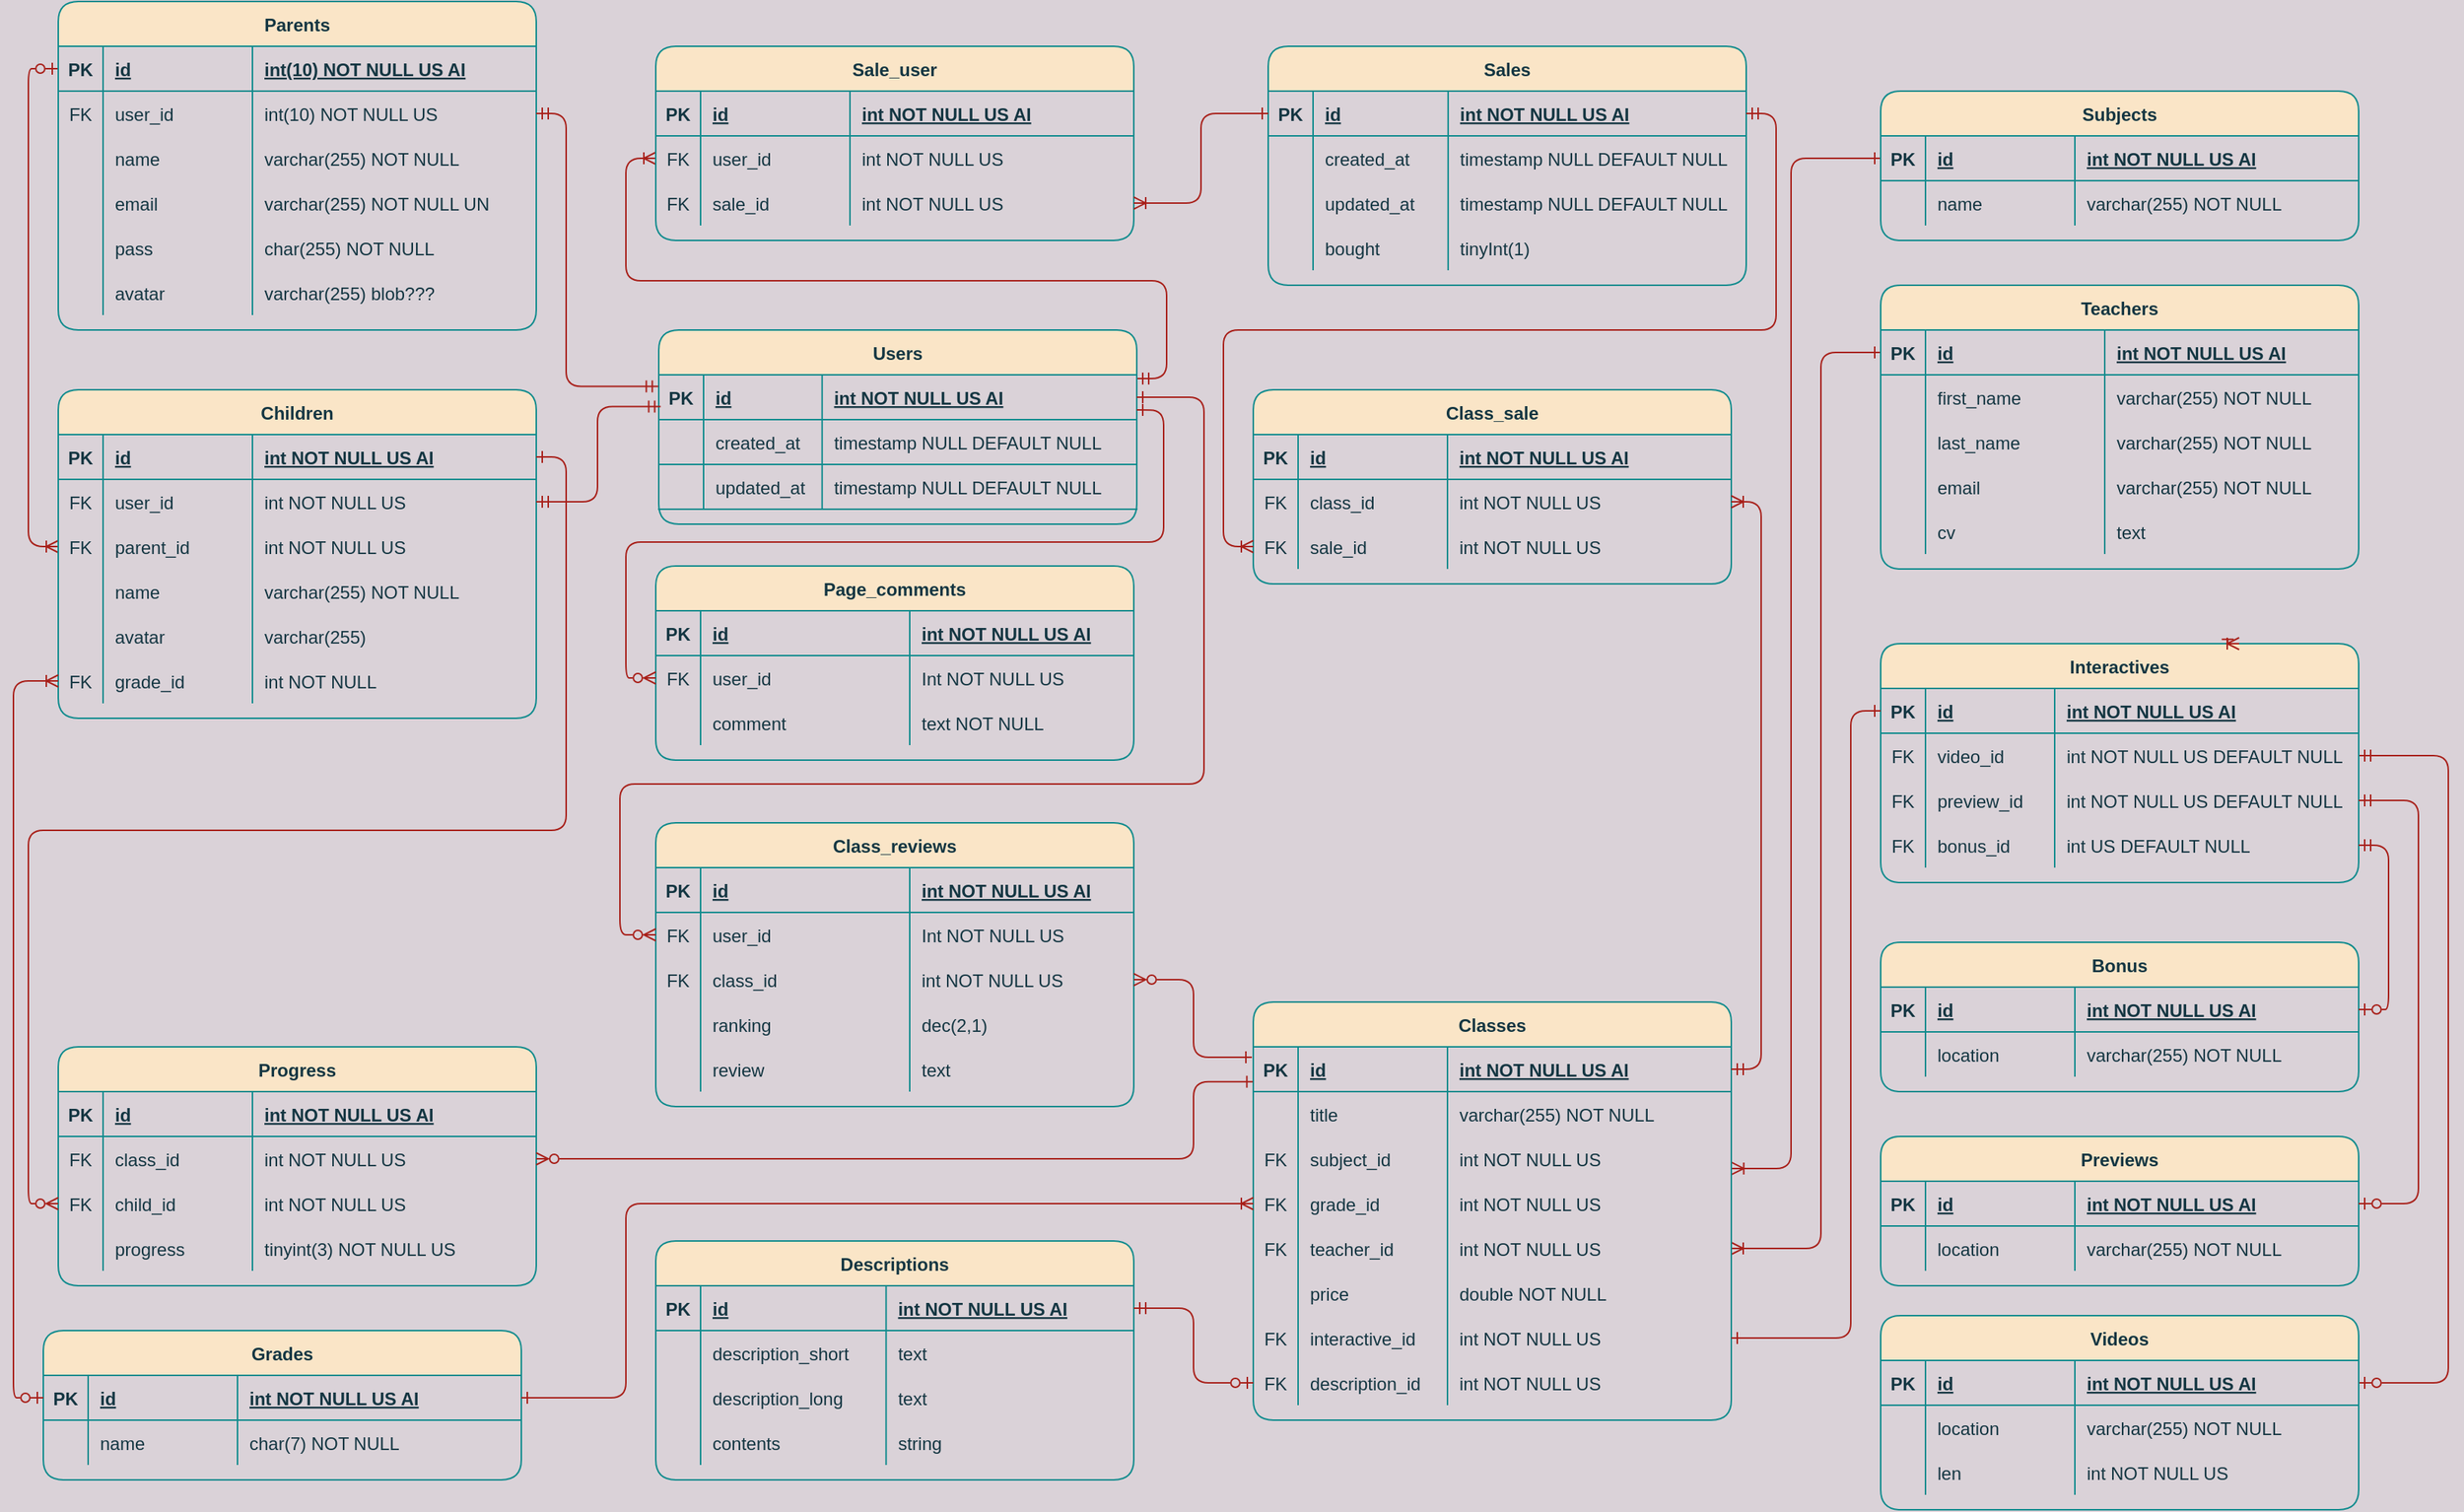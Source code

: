<mxfile version="16.0.2" type="device"><diagram id="R2lEEEUBdFMjLlhIrx00" name="Page-1"><mxGraphModel dx="1221" dy="764" grid="0" gridSize="10" guides="1" tooltips="1" connect="1" arrows="1" fold="1" page="1" pageScale="1" pageWidth="1654" pageHeight="1169" background="#DAD2D8" math="0" shadow="0" extFonts="Permanent Marker^https://fonts.googleapis.com/css?family=Permanent+Marker"><root><mxCell id="0"/><mxCell id="1" parent="0"/><mxCell id="QKzESxxsy4N2ZB9vYA-6-57" value="" style="edgeStyle=orthogonalEdgeStyle;orthogonalLoop=1;jettySize=auto;html=1;startArrow=ERzeroToOne;startFill=0;endArrow=ERoneToMany;endFill=0;entryX=0;entryY=0.5;entryDx=0;entryDy=0;exitX=0;exitY=0.5;exitDx=0;exitDy=0;labelBackgroundColor=#DAD2D8;strokeColor=#A8201A;fontColor=#143642;" parent="1" source="C-vyLk0tnHw3VtMMgP7b-24" target="nKN02_uGoLEP4Oz1evfH-59" edge="1"><mxGeometry relative="1" as="geometry"/></mxCell><mxCell id="QKzESxxsy4N2ZB9vYA-6-126" value="" style="edgeStyle=orthogonalEdgeStyle;orthogonalLoop=1;jettySize=auto;html=1;startArrow=ERoneToMany;startFill=0;endArrow=ERone;endFill=0;exitX=1;exitY=0.5;exitDx=0;exitDy=0;entryX=0;entryY=0.5;entryDx=0;entryDy=0;labelBackgroundColor=#DAD2D8;strokeColor=#A8201A;fontColor=#143642;" parent="1" source="QKzESxxsy4N2ZB9vYA-6-79" target="QKzESxxsy4N2ZB9vYA-6-106" edge="1"><mxGeometry relative="1" as="geometry"><Array as="points"><mxPoint x="1220" y="885"/><mxPoint x="1220" y="285"/></Array></mxGeometry></mxCell><mxCell id="tICqyOE--7VeIpzGSoZA-155" value="" style="edgeStyle=orthogonalEdgeStyle;orthogonalLoop=1;jettySize=auto;html=1;startArrow=ERmandOne;startFill=0;endArrow=ERoneToMany;endFill=0;exitX=1;exitY=0.25;exitDx=0;exitDy=0;entryX=0;entryY=0.5;entryDx=0;entryDy=0;labelBackgroundColor=#DAD2D8;strokeColor=#A8201A;fontColor=#143642;" parent="1" source="nKN02_uGoLEP4Oz1evfH-43" target="tICqyOE--7VeIpzGSoZA-139" edge="1"><mxGeometry relative="1" as="geometry"><Array as="points"><mxPoint x="782" y="303"/><mxPoint x="782" y="237"/><mxPoint x="420" y="237"/><mxPoint x="420" y="155"/></Array></mxGeometry></mxCell><mxCell id="C-vyLk0tnHw3VtMMgP7b-23" value="Parents" style="shape=table;startSize=30;container=1;collapsible=1;childLayout=tableLayout;fixedRows=1;rowLines=0;fontStyle=1;align=center;resizeLast=1;rounded=1;fillColor=#FAE5C7;strokeColor=#0F8B8D;fontColor=#143642;" parent="1" vertex="1"><mxGeometry x="40" y="50" width="320" height="220" as="geometry"/></mxCell><mxCell id="C-vyLk0tnHw3VtMMgP7b-24" value="" style="shape=partialRectangle;collapsible=0;dropTarget=0;pointerEvents=0;fillColor=none;points=[[0,0.5],[1,0.5]];portConstraint=eastwest;top=0;left=0;right=0;bottom=1;rounded=1;strokeColor=#0F8B8D;fontColor=#143642;" parent="C-vyLk0tnHw3VtMMgP7b-23" vertex="1"><mxGeometry y="30" width="320" height="30" as="geometry"/></mxCell><mxCell id="C-vyLk0tnHw3VtMMgP7b-25" value="PK" style="shape=partialRectangle;overflow=hidden;connectable=0;fillColor=none;top=0;left=0;bottom=0;right=0;fontStyle=1;rounded=1;strokeColor=#0F8B8D;fontColor=#143642;" parent="C-vyLk0tnHw3VtMMgP7b-24" vertex="1"><mxGeometry width="30" height="30" as="geometry"><mxRectangle width="30" height="30" as="alternateBounds"/></mxGeometry></mxCell><mxCell id="C-vyLk0tnHw3VtMMgP7b-26" value="id" style="shape=partialRectangle;overflow=hidden;connectable=0;fillColor=none;top=0;left=0;bottom=0;right=0;align=left;spacingLeft=6;fontStyle=5;rounded=1;strokeColor=#0F8B8D;fontColor=#143642;" parent="C-vyLk0tnHw3VtMMgP7b-24" vertex="1"><mxGeometry x="30" width="100" height="30" as="geometry"><mxRectangle width="100" height="30" as="alternateBounds"/></mxGeometry></mxCell><mxCell id="QKzESxxsy4N2ZB9vYA-6-1" value="int(10) NOT NULL US AI" style="shape=partialRectangle;overflow=hidden;connectable=0;fillColor=none;top=0;left=0;bottom=0;right=0;align=left;spacingLeft=6;fontStyle=5;rounded=1;strokeColor=#0F8B8D;fontColor=#143642;" parent="C-vyLk0tnHw3VtMMgP7b-24" vertex="1"><mxGeometry x="130" width="190" height="30" as="geometry"><mxRectangle width="190" height="30" as="alternateBounds"/></mxGeometry></mxCell><mxCell id="C-vyLk0tnHw3VtMMgP7b-27" value="" style="shape=partialRectangle;collapsible=0;dropTarget=0;pointerEvents=0;fillColor=none;points=[[0,0.5],[1,0.5]];portConstraint=eastwest;top=0;left=0;right=0;bottom=0;rounded=1;strokeColor=#0F8B8D;fontColor=#143642;" parent="C-vyLk0tnHw3VtMMgP7b-23" vertex="1"><mxGeometry y="60" width="320" height="30" as="geometry"/></mxCell><mxCell id="C-vyLk0tnHw3VtMMgP7b-28" value="FK" style="shape=partialRectangle;overflow=hidden;connectable=0;fillColor=none;top=0;left=0;bottom=0;right=0;rounded=1;strokeColor=#0F8B8D;fontColor=#143642;" parent="C-vyLk0tnHw3VtMMgP7b-27" vertex="1"><mxGeometry width="30" height="30" as="geometry"><mxRectangle width="30" height="30" as="alternateBounds"/></mxGeometry></mxCell><mxCell id="C-vyLk0tnHw3VtMMgP7b-29" value="user_id" style="shape=partialRectangle;overflow=hidden;connectable=0;fillColor=none;top=0;left=0;bottom=0;right=0;align=left;spacingLeft=6;rounded=1;strokeColor=#0F8B8D;fontColor=#143642;" parent="C-vyLk0tnHw3VtMMgP7b-27" vertex="1"><mxGeometry x="30" width="100" height="30" as="geometry"><mxRectangle width="100" height="30" as="alternateBounds"/></mxGeometry></mxCell><mxCell id="QKzESxxsy4N2ZB9vYA-6-2" value="int(10) NOT NULL US" style="shape=partialRectangle;overflow=hidden;connectable=0;fillColor=none;top=0;left=0;bottom=0;right=0;align=left;spacingLeft=6;rounded=1;strokeColor=#0F8B8D;fontColor=#143642;" parent="C-vyLk0tnHw3VtMMgP7b-27" vertex="1"><mxGeometry x="130" width="190" height="30" as="geometry"><mxRectangle width="190" height="30" as="alternateBounds"/></mxGeometry></mxCell><mxCell id="nKN02_uGoLEP4Oz1evfH-53" value="" style="shape=partialRectangle;collapsible=0;dropTarget=0;pointerEvents=0;fillColor=none;points=[[0,0.5],[1,0.5]];portConstraint=eastwest;top=0;left=0;right=0;bottom=0;rounded=1;strokeColor=#0F8B8D;fontColor=#143642;" parent="C-vyLk0tnHw3VtMMgP7b-23" vertex="1"><mxGeometry y="90" width="320" height="30" as="geometry"/></mxCell><mxCell id="nKN02_uGoLEP4Oz1evfH-54" value="" style="shape=partialRectangle;overflow=hidden;connectable=0;fillColor=none;top=0;left=0;bottom=0;right=0;rounded=1;strokeColor=#0F8B8D;fontColor=#143642;" parent="nKN02_uGoLEP4Oz1evfH-53" vertex="1"><mxGeometry width="30" height="30" as="geometry"><mxRectangle width="30" height="30" as="alternateBounds"/></mxGeometry></mxCell><mxCell id="nKN02_uGoLEP4Oz1evfH-55" value="name" style="shape=partialRectangle;overflow=hidden;connectable=0;fillColor=none;top=0;left=0;bottom=0;right=0;align=left;spacingLeft=6;rounded=1;strokeColor=#0F8B8D;fontColor=#143642;" parent="nKN02_uGoLEP4Oz1evfH-53" vertex="1"><mxGeometry x="30" width="100" height="30" as="geometry"><mxRectangle width="100" height="30" as="alternateBounds"/></mxGeometry></mxCell><mxCell id="nKN02_uGoLEP4Oz1evfH-56" value="varchar(255) NOT NULL" style="shape=partialRectangle;overflow=hidden;connectable=0;fillColor=none;top=0;left=0;bottom=0;right=0;align=left;spacingLeft=6;rounded=1;strokeColor=#0F8B8D;fontColor=#143642;" parent="nKN02_uGoLEP4Oz1evfH-53" vertex="1"><mxGeometry x="130" width="190" height="30" as="geometry"><mxRectangle width="190" height="30" as="alternateBounds"/></mxGeometry></mxCell><mxCell id="QKzESxxsy4N2ZB9vYA-6-3" value="" style="shape=partialRectangle;collapsible=0;dropTarget=0;pointerEvents=0;fillColor=none;points=[[0,0.5],[1,0.5]];portConstraint=eastwest;top=0;left=0;right=0;bottom=0;rounded=1;strokeColor=#0F8B8D;fontColor=#143642;" parent="C-vyLk0tnHw3VtMMgP7b-23" vertex="1"><mxGeometry y="120" width="320" height="30" as="geometry"/></mxCell><mxCell id="QKzESxxsy4N2ZB9vYA-6-4" value="" style="shape=partialRectangle;overflow=hidden;connectable=0;fillColor=none;top=0;left=0;bottom=0;right=0;rounded=1;strokeColor=#0F8B8D;fontColor=#143642;" parent="QKzESxxsy4N2ZB9vYA-6-3" vertex="1"><mxGeometry width="30" height="30" as="geometry"><mxRectangle width="30" height="30" as="alternateBounds"/></mxGeometry></mxCell><mxCell id="QKzESxxsy4N2ZB9vYA-6-5" value="email" style="shape=partialRectangle;overflow=hidden;connectable=0;fillColor=none;top=0;left=0;bottom=0;right=0;align=left;spacingLeft=6;rounded=1;strokeColor=#0F8B8D;fontColor=#143642;" parent="QKzESxxsy4N2ZB9vYA-6-3" vertex="1"><mxGeometry x="30" width="100" height="30" as="geometry"><mxRectangle width="100" height="30" as="alternateBounds"/></mxGeometry></mxCell><mxCell id="QKzESxxsy4N2ZB9vYA-6-6" value="varchar(255) NOT NULL UN" style="shape=partialRectangle;overflow=hidden;connectable=0;fillColor=none;top=0;left=0;bottom=0;right=0;align=left;spacingLeft=6;rounded=1;strokeColor=#0F8B8D;fontColor=#143642;" parent="QKzESxxsy4N2ZB9vYA-6-3" vertex="1"><mxGeometry x="130" width="190" height="30" as="geometry"><mxRectangle width="190" height="30" as="alternateBounds"/></mxGeometry></mxCell><mxCell id="QKzESxxsy4N2ZB9vYA-6-7" value="" style="shape=partialRectangle;collapsible=0;dropTarget=0;pointerEvents=0;fillColor=none;points=[[0,0.5],[1,0.5]];portConstraint=eastwest;top=0;left=0;right=0;bottom=0;rounded=1;strokeColor=#0F8B8D;fontColor=#143642;" parent="C-vyLk0tnHw3VtMMgP7b-23" vertex="1"><mxGeometry y="150" width="320" height="30" as="geometry"/></mxCell><mxCell id="QKzESxxsy4N2ZB9vYA-6-8" value="" style="shape=partialRectangle;overflow=hidden;connectable=0;fillColor=none;top=0;left=0;bottom=0;right=0;rounded=1;strokeColor=#0F8B8D;fontColor=#143642;" parent="QKzESxxsy4N2ZB9vYA-6-7" vertex="1"><mxGeometry width="30" height="30" as="geometry"><mxRectangle width="30" height="30" as="alternateBounds"/></mxGeometry></mxCell><mxCell id="QKzESxxsy4N2ZB9vYA-6-9" value="pass" style="shape=partialRectangle;overflow=hidden;connectable=0;fillColor=none;top=0;left=0;bottom=0;right=0;align=left;spacingLeft=6;rounded=1;strokeColor=#0F8B8D;fontColor=#143642;" parent="QKzESxxsy4N2ZB9vYA-6-7" vertex="1"><mxGeometry x="30" width="100" height="30" as="geometry"><mxRectangle width="100" height="30" as="alternateBounds"/></mxGeometry></mxCell><mxCell id="QKzESxxsy4N2ZB9vYA-6-10" value="char(255) NOT NULL" style="shape=partialRectangle;overflow=hidden;connectable=0;fillColor=none;top=0;left=0;bottom=0;right=0;align=left;spacingLeft=6;rounded=1;strokeColor=#0F8B8D;fontColor=#143642;" parent="QKzESxxsy4N2ZB9vYA-6-7" vertex="1"><mxGeometry x="130" width="190" height="30" as="geometry"><mxRectangle width="190" height="30" as="alternateBounds"/></mxGeometry></mxCell><mxCell id="QKzESxxsy4N2ZB9vYA-6-11" value="" style="shape=partialRectangle;collapsible=0;dropTarget=0;pointerEvents=0;fillColor=none;points=[[0,0.5],[1,0.5]];portConstraint=eastwest;top=0;left=0;right=0;bottom=0;rounded=1;strokeColor=#0F8B8D;fontColor=#143642;" parent="C-vyLk0tnHw3VtMMgP7b-23" vertex="1"><mxGeometry y="180" width="320" height="30" as="geometry"/></mxCell><mxCell id="QKzESxxsy4N2ZB9vYA-6-12" value="" style="shape=partialRectangle;overflow=hidden;connectable=0;fillColor=none;top=0;left=0;bottom=0;right=0;rounded=1;strokeColor=#0F8B8D;fontColor=#143642;" parent="QKzESxxsy4N2ZB9vYA-6-11" vertex="1"><mxGeometry width="30" height="30" as="geometry"><mxRectangle width="30" height="30" as="alternateBounds"/></mxGeometry></mxCell><mxCell id="QKzESxxsy4N2ZB9vYA-6-13" value="avatar" style="shape=partialRectangle;overflow=hidden;connectable=0;fillColor=none;top=0;left=0;bottom=0;right=0;align=left;spacingLeft=6;rounded=1;strokeColor=#0F8B8D;fontColor=#143642;" parent="QKzESxxsy4N2ZB9vYA-6-11" vertex="1"><mxGeometry x="30" width="100" height="30" as="geometry"><mxRectangle width="100" height="30" as="alternateBounds"/></mxGeometry></mxCell><mxCell id="QKzESxxsy4N2ZB9vYA-6-14" value="varchar(255) blob???" style="shape=partialRectangle;overflow=hidden;connectable=0;fillColor=none;top=0;left=0;bottom=0;right=0;align=left;spacingLeft=6;rounded=1;strokeColor=#0F8B8D;fontColor=#143642;" parent="QKzESxxsy4N2ZB9vYA-6-11" vertex="1"><mxGeometry x="130" width="190" height="30" as="geometry"><mxRectangle width="190" height="30" as="alternateBounds"/></mxGeometry></mxCell><mxCell id="QKzESxxsy4N2ZB9vYA-6-36" value="Children" style="shape=table;startSize=30;container=1;collapsible=1;childLayout=tableLayout;fixedRows=1;rowLines=0;fontStyle=1;align=center;resizeLast=1;rounded=1;fillColor=#FAE5C7;strokeColor=#0F8B8D;fontColor=#143642;" parent="1" vertex="1"><mxGeometry x="40" y="310" width="320" height="220" as="geometry"/></mxCell><mxCell id="QKzESxxsy4N2ZB9vYA-6-37" value="" style="shape=partialRectangle;collapsible=0;dropTarget=0;pointerEvents=0;fillColor=none;points=[[0,0.5],[1,0.5]];portConstraint=eastwest;top=0;left=0;right=0;bottom=1;rounded=1;strokeColor=#0F8B8D;fontColor=#143642;" parent="QKzESxxsy4N2ZB9vYA-6-36" vertex="1"><mxGeometry y="30" width="320" height="30" as="geometry"/></mxCell><mxCell id="QKzESxxsy4N2ZB9vYA-6-38" value="PK" style="shape=partialRectangle;overflow=hidden;connectable=0;fillColor=none;top=0;left=0;bottom=0;right=0;fontStyle=1;rounded=1;strokeColor=#0F8B8D;fontColor=#143642;" parent="QKzESxxsy4N2ZB9vYA-6-37" vertex="1"><mxGeometry width="30" height="30" as="geometry"><mxRectangle width="30" height="30" as="alternateBounds"/></mxGeometry></mxCell><mxCell id="QKzESxxsy4N2ZB9vYA-6-39" value="id" style="shape=partialRectangle;overflow=hidden;connectable=0;fillColor=none;top=0;left=0;bottom=0;right=0;align=left;spacingLeft=6;fontStyle=5;rounded=1;strokeColor=#0F8B8D;fontColor=#143642;" parent="QKzESxxsy4N2ZB9vYA-6-37" vertex="1"><mxGeometry x="30" width="100" height="30" as="geometry"><mxRectangle width="100" height="30" as="alternateBounds"/></mxGeometry></mxCell><mxCell id="QKzESxxsy4N2ZB9vYA-6-40" value="int NOT NULL US AI" style="shape=partialRectangle;overflow=hidden;connectable=0;fillColor=none;top=0;left=0;bottom=0;right=0;align=left;spacingLeft=6;fontStyle=5;rounded=1;strokeColor=#0F8B8D;fontColor=#143642;" parent="QKzESxxsy4N2ZB9vYA-6-37" vertex="1"><mxGeometry x="130" width="190" height="30" as="geometry"><mxRectangle width="190" height="30" as="alternateBounds"/></mxGeometry></mxCell><mxCell id="nKN02_uGoLEP4Oz1evfH-34" value="" style="shape=partialRectangle;collapsible=0;dropTarget=0;pointerEvents=0;fillColor=none;points=[[0,0.5],[1,0.5]];portConstraint=eastwest;top=0;left=0;right=0;bottom=0;rounded=1;strokeColor=#0F8B8D;fontColor=#143642;" parent="QKzESxxsy4N2ZB9vYA-6-36" vertex="1"><mxGeometry y="60" width="320" height="30" as="geometry"/></mxCell><mxCell id="nKN02_uGoLEP4Oz1evfH-35" value="FK" style="shape=partialRectangle;overflow=hidden;connectable=0;fillColor=none;top=0;left=0;bottom=0;right=0;rounded=1;strokeColor=#0F8B8D;fontColor=#143642;" parent="nKN02_uGoLEP4Oz1evfH-34" vertex="1"><mxGeometry width="30" height="30" as="geometry"><mxRectangle width="30" height="30" as="alternateBounds"/></mxGeometry></mxCell><mxCell id="nKN02_uGoLEP4Oz1evfH-36" value="user_id" style="shape=partialRectangle;overflow=hidden;connectable=0;fillColor=none;top=0;left=0;bottom=0;right=0;align=left;spacingLeft=6;rounded=1;strokeColor=#0F8B8D;fontColor=#143642;" parent="nKN02_uGoLEP4Oz1evfH-34" vertex="1"><mxGeometry x="30" width="100" height="30" as="geometry"><mxRectangle width="100" height="30" as="alternateBounds"/></mxGeometry></mxCell><mxCell id="nKN02_uGoLEP4Oz1evfH-37" value="int NOT NULL US" style="shape=partialRectangle;overflow=hidden;connectable=0;fillColor=none;top=0;left=0;bottom=0;right=0;align=left;spacingLeft=6;rounded=1;strokeColor=#0F8B8D;fontColor=#143642;" parent="nKN02_uGoLEP4Oz1evfH-34" vertex="1"><mxGeometry x="130" width="190" height="30" as="geometry"><mxRectangle width="190" height="30" as="alternateBounds"/></mxGeometry></mxCell><mxCell id="nKN02_uGoLEP4Oz1evfH-59" value="" style="shape=partialRectangle;collapsible=0;dropTarget=0;pointerEvents=0;fillColor=none;points=[[0,0.5],[1,0.5]];portConstraint=eastwest;top=0;left=0;right=0;bottom=0;rounded=1;strokeColor=#0F8B8D;fontColor=#143642;" parent="QKzESxxsy4N2ZB9vYA-6-36" vertex="1"><mxGeometry y="90" width="320" height="30" as="geometry"/></mxCell><mxCell id="nKN02_uGoLEP4Oz1evfH-60" value="FK" style="shape=partialRectangle;overflow=hidden;connectable=0;fillColor=none;top=0;left=0;bottom=0;right=0;rounded=1;strokeColor=#0F8B8D;fontColor=#143642;" parent="nKN02_uGoLEP4Oz1evfH-59" vertex="1"><mxGeometry width="30" height="30" as="geometry"><mxRectangle width="30" height="30" as="alternateBounds"/></mxGeometry></mxCell><mxCell id="nKN02_uGoLEP4Oz1evfH-61" value="parent_id" style="shape=partialRectangle;overflow=hidden;connectable=0;fillColor=none;top=0;left=0;bottom=0;right=0;align=left;spacingLeft=6;rounded=1;strokeColor=#0F8B8D;fontColor=#143642;" parent="nKN02_uGoLEP4Oz1evfH-59" vertex="1"><mxGeometry x="30" width="100" height="30" as="geometry"><mxRectangle width="100" height="30" as="alternateBounds"/></mxGeometry></mxCell><mxCell id="nKN02_uGoLEP4Oz1evfH-62" value="int NOT NULL US" style="shape=partialRectangle;overflow=hidden;connectable=0;fillColor=none;top=0;left=0;bottom=0;right=0;align=left;spacingLeft=6;rounded=1;strokeColor=#0F8B8D;fontColor=#143642;" parent="nKN02_uGoLEP4Oz1evfH-59" vertex="1"><mxGeometry x="130" width="190" height="30" as="geometry"><mxRectangle width="190" height="30" as="alternateBounds"/></mxGeometry></mxCell><mxCell id="QKzESxxsy4N2ZB9vYA-6-41" value="" style="shape=partialRectangle;collapsible=0;dropTarget=0;pointerEvents=0;fillColor=none;points=[[0,0.5],[1,0.5]];portConstraint=eastwest;top=0;left=0;right=0;bottom=0;rounded=1;strokeColor=#0F8B8D;fontColor=#143642;" parent="QKzESxxsy4N2ZB9vYA-6-36" vertex="1"><mxGeometry y="120" width="320" height="30" as="geometry"/></mxCell><mxCell id="QKzESxxsy4N2ZB9vYA-6-42" value="" style="shape=partialRectangle;overflow=hidden;connectable=0;fillColor=none;top=0;left=0;bottom=0;right=0;rounded=1;strokeColor=#0F8B8D;fontColor=#143642;" parent="QKzESxxsy4N2ZB9vYA-6-41" vertex="1"><mxGeometry width="30" height="30" as="geometry"><mxRectangle width="30" height="30" as="alternateBounds"/></mxGeometry></mxCell><mxCell id="QKzESxxsy4N2ZB9vYA-6-43" value="name" style="shape=partialRectangle;overflow=hidden;connectable=0;fillColor=none;top=0;left=0;bottom=0;right=0;align=left;spacingLeft=6;rounded=1;strokeColor=#0F8B8D;fontColor=#143642;" parent="QKzESxxsy4N2ZB9vYA-6-41" vertex="1"><mxGeometry x="30" width="100" height="30" as="geometry"><mxRectangle width="100" height="30" as="alternateBounds"/></mxGeometry></mxCell><mxCell id="QKzESxxsy4N2ZB9vYA-6-44" value="varchar(255) NOT NULL" style="shape=partialRectangle;overflow=hidden;connectable=0;fillColor=none;top=0;left=0;bottom=0;right=0;align=left;spacingLeft=6;rounded=1;strokeColor=#0F8B8D;fontColor=#143642;" parent="QKzESxxsy4N2ZB9vYA-6-41" vertex="1"><mxGeometry x="130" width="190" height="30" as="geometry"><mxRectangle width="190" height="30" as="alternateBounds"/></mxGeometry></mxCell><mxCell id="QKzESxxsy4N2ZB9vYA-6-53" value="" style="shape=partialRectangle;collapsible=0;dropTarget=0;pointerEvents=0;fillColor=none;points=[[0,0.5],[1,0.5]];portConstraint=eastwest;top=0;left=0;right=0;bottom=0;rounded=1;strokeColor=#0F8B8D;fontColor=#143642;" parent="QKzESxxsy4N2ZB9vYA-6-36" vertex="1"><mxGeometry y="150" width="320" height="30" as="geometry"/></mxCell><mxCell id="QKzESxxsy4N2ZB9vYA-6-54" value="" style="shape=partialRectangle;overflow=hidden;connectable=0;fillColor=none;top=0;left=0;bottom=0;right=0;rounded=1;strokeColor=#0F8B8D;fontColor=#143642;" parent="QKzESxxsy4N2ZB9vYA-6-53" vertex="1"><mxGeometry width="30" height="30" as="geometry"><mxRectangle width="30" height="30" as="alternateBounds"/></mxGeometry></mxCell><mxCell id="QKzESxxsy4N2ZB9vYA-6-55" value="avatar" style="shape=partialRectangle;overflow=hidden;connectable=0;fillColor=none;top=0;left=0;bottom=0;right=0;align=left;spacingLeft=6;rounded=1;strokeColor=#0F8B8D;fontColor=#143642;" parent="QKzESxxsy4N2ZB9vYA-6-53" vertex="1"><mxGeometry x="30" width="100" height="30" as="geometry"><mxRectangle width="100" height="30" as="alternateBounds"/></mxGeometry></mxCell><mxCell id="QKzESxxsy4N2ZB9vYA-6-56" value="varchar(255)" style="shape=partialRectangle;overflow=hidden;connectable=0;fillColor=none;top=0;left=0;bottom=0;right=0;align=left;spacingLeft=6;rounded=1;strokeColor=#0F8B8D;fontColor=#143642;" parent="QKzESxxsy4N2ZB9vYA-6-53" vertex="1"><mxGeometry x="130" width="190" height="30" as="geometry"><mxRectangle width="190" height="30" as="alternateBounds"/></mxGeometry></mxCell><mxCell id="QKzESxxsy4N2ZB9vYA-6-84" value="" style="shape=partialRectangle;collapsible=0;dropTarget=0;pointerEvents=0;fillColor=none;points=[[0,0.5],[1,0.5]];portConstraint=eastwest;top=0;left=0;right=0;bottom=0;rounded=1;strokeColor=#0F8B8D;fontColor=#143642;" parent="QKzESxxsy4N2ZB9vYA-6-36" vertex="1"><mxGeometry y="180" width="320" height="30" as="geometry"/></mxCell><mxCell id="QKzESxxsy4N2ZB9vYA-6-85" value="FK" style="shape=partialRectangle;overflow=hidden;connectable=0;fillColor=none;top=0;left=0;bottom=0;right=0;rounded=1;strokeColor=#0F8B8D;fontColor=#143642;" parent="QKzESxxsy4N2ZB9vYA-6-84" vertex="1"><mxGeometry width="30" height="30" as="geometry"><mxRectangle width="30" height="30" as="alternateBounds"/></mxGeometry></mxCell><mxCell id="QKzESxxsy4N2ZB9vYA-6-86" value="grade_id" style="shape=partialRectangle;overflow=hidden;connectable=0;fillColor=none;top=0;left=0;bottom=0;right=0;align=left;spacingLeft=6;rounded=1;strokeColor=#0F8B8D;fontColor=#143642;" parent="QKzESxxsy4N2ZB9vYA-6-84" vertex="1"><mxGeometry x="30" width="100" height="30" as="geometry"><mxRectangle width="100" height="30" as="alternateBounds"/></mxGeometry></mxCell><mxCell id="QKzESxxsy4N2ZB9vYA-6-87" value="int NOT NULL" style="shape=partialRectangle;overflow=hidden;connectable=0;fillColor=none;top=0;left=0;bottom=0;right=0;align=left;spacingLeft=6;rounded=1;strokeColor=#0F8B8D;fontColor=#143642;" parent="QKzESxxsy4N2ZB9vYA-6-84" vertex="1"><mxGeometry x="130" width="190" height="30" as="geometry"><mxRectangle width="190" height="30" as="alternateBounds"/></mxGeometry></mxCell><mxCell id="QKzESxxsy4N2ZB9vYA-6-166" value="" style="edgeStyle=orthogonalEdgeStyle;orthogonalLoop=1;jettySize=auto;html=1;startArrow=ERoneToMany;startFill=0;endArrow=ERone;endFill=0;exitX=1.001;exitY=0.715;exitDx=0;exitDy=0;entryX=0;entryY=0.5;entryDx=0;entryDy=0;exitPerimeter=0;labelBackgroundColor=#DAD2D8;strokeColor=#A8201A;fontColor=#143642;" parent="1" source="QKzESxxsy4N2ZB9vYA-6-71" target="QKzESxxsy4N2ZB9vYA-6-130" edge="1"><mxGeometry relative="1" as="geometry"><Array as="points"><mxPoint x="1200" y="832"/><mxPoint x="1200" y="155"/></Array></mxGeometry></mxCell><mxCell id="QKzESxxsy4N2ZB9vYA-6-62" value="Classes" style="shape=table;startSize=30;container=1;collapsible=1;childLayout=tableLayout;fixedRows=1;rowLines=0;fontStyle=1;align=center;resizeLast=1;rounded=1;fillColor=#FAE5C7;strokeColor=#0F8B8D;fontColor=#143642;" parent="1" vertex="1"><mxGeometry x="840" y="720" width="320" height="280" as="geometry"/></mxCell><mxCell id="QKzESxxsy4N2ZB9vYA-6-63" value="" style="shape=partialRectangle;collapsible=0;dropTarget=0;pointerEvents=0;fillColor=none;points=[[0,0.5],[1,0.5]];portConstraint=eastwest;top=0;left=0;right=0;bottom=1;rounded=1;strokeColor=#0F8B8D;fontColor=#143642;" parent="QKzESxxsy4N2ZB9vYA-6-62" vertex="1"><mxGeometry y="30" width="320" height="30" as="geometry"/></mxCell><mxCell id="QKzESxxsy4N2ZB9vYA-6-64" value="PK" style="shape=partialRectangle;overflow=hidden;connectable=0;fillColor=none;top=0;left=0;bottom=0;right=0;fontStyle=1;rounded=1;strokeColor=#0F8B8D;fontColor=#143642;" parent="QKzESxxsy4N2ZB9vYA-6-63" vertex="1"><mxGeometry width="30" height="30" as="geometry"><mxRectangle width="30" height="30" as="alternateBounds"/></mxGeometry></mxCell><mxCell id="QKzESxxsy4N2ZB9vYA-6-65" value="id" style="shape=partialRectangle;overflow=hidden;connectable=0;fillColor=none;top=0;left=0;bottom=0;right=0;align=left;spacingLeft=6;fontStyle=5;rounded=1;strokeColor=#0F8B8D;fontColor=#143642;" parent="QKzESxxsy4N2ZB9vYA-6-63" vertex="1"><mxGeometry x="30" width="100" height="30" as="geometry"><mxRectangle width="100" height="30" as="alternateBounds"/></mxGeometry></mxCell><mxCell id="QKzESxxsy4N2ZB9vYA-6-66" value="int NOT NULL US AI" style="shape=partialRectangle;overflow=hidden;connectable=0;fillColor=none;top=0;left=0;bottom=0;right=0;align=left;spacingLeft=6;fontStyle=5;rounded=1;strokeColor=#0F8B8D;fontColor=#143642;" parent="QKzESxxsy4N2ZB9vYA-6-63" vertex="1"><mxGeometry x="130" width="190" height="30" as="geometry"><mxRectangle width="190" height="30" as="alternateBounds"/></mxGeometry></mxCell><mxCell id="QKzESxxsy4N2ZB9vYA-6-67" value="" style="shape=partialRectangle;collapsible=0;dropTarget=0;pointerEvents=0;fillColor=none;points=[[0,0.5],[1,0.5]];portConstraint=eastwest;top=0;left=0;right=0;bottom=0;rounded=1;strokeColor=#0F8B8D;fontColor=#143642;" parent="QKzESxxsy4N2ZB9vYA-6-62" vertex="1"><mxGeometry y="60" width="320" height="30" as="geometry"/></mxCell><mxCell id="QKzESxxsy4N2ZB9vYA-6-68" value="" style="shape=partialRectangle;overflow=hidden;connectable=0;fillColor=none;top=0;left=0;bottom=0;right=0;rounded=1;strokeColor=#0F8B8D;fontColor=#143642;" parent="QKzESxxsy4N2ZB9vYA-6-67" vertex="1"><mxGeometry width="30" height="30" as="geometry"><mxRectangle width="30" height="30" as="alternateBounds"/></mxGeometry></mxCell><mxCell id="QKzESxxsy4N2ZB9vYA-6-69" value="title" style="shape=partialRectangle;overflow=hidden;connectable=0;fillColor=none;top=0;left=0;bottom=0;right=0;align=left;spacingLeft=6;rounded=1;strokeColor=#0F8B8D;fontColor=#143642;" parent="QKzESxxsy4N2ZB9vYA-6-67" vertex="1"><mxGeometry x="30" width="100" height="30" as="geometry"><mxRectangle width="100" height="30" as="alternateBounds"/></mxGeometry></mxCell><mxCell id="QKzESxxsy4N2ZB9vYA-6-70" value="varchar(255) NOT NULL" style="shape=partialRectangle;overflow=hidden;connectable=0;fillColor=none;top=0;left=0;bottom=0;right=0;align=left;spacingLeft=6;rounded=1;strokeColor=#0F8B8D;fontColor=#143642;" parent="QKzESxxsy4N2ZB9vYA-6-67" vertex="1"><mxGeometry x="130" width="190" height="30" as="geometry"><mxRectangle width="190" height="30" as="alternateBounds"/></mxGeometry></mxCell><mxCell id="QKzESxxsy4N2ZB9vYA-6-71" value="" style="shape=partialRectangle;collapsible=0;dropTarget=0;pointerEvents=0;fillColor=none;points=[[0,0.5],[1,0.5]];portConstraint=eastwest;top=0;left=0;right=0;bottom=0;rounded=1;strokeColor=#0F8B8D;fontColor=#143642;" parent="QKzESxxsy4N2ZB9vYA-6-62" vertex="1"><mxGeometry y="90" width="320" height="30" as="geometry"/></mxCell><mxCell id="QKzESxxsy4N2ZB9vYA-6-72" value="FK" style="shape=partialRectangle;overflow=hidden;connectable=0;fillColor=none;top=0;left=0;bottom=0;right=0;rounded=1;strokeColor=#0F8B8D;fontColor=#143642;" parent="QKzESxxsy4N2ZB9vYA-6-71" vertex="1"><mxGeometry width="30" height="30" as="geometry"><mxRectangle width="30" height="30" as="alternateBounds"/></mxGeometry></mxCell><mxCell id="QKzESxxsy4N2ZB9vYA-6-73" value="subject_id" style="shape=partialRectangle;overflow=hidden;connectable=0;fillColor=none;top=0;left=0;bottom=0;right=0;align=left;spacingLeft=6;rounded=1;strokeColor=#0F8B8D;fontColor=#143642;" parent="QKzESxxsy4N2ZB9vYA-6-71" vertex="1"><mxGeometry x="30" width="100" height="30" as="geometry"><mxRectangle width="100" height="30" as="alternateBounds"/></mxGeometry></mxCell><mxCell id="QKzESxxsy4N2ZB9vYA-6-74" value="int NOT NULL US" style="shape=partialRectangle;overflow=hidden;connectable=0;fillColor=none;top=0;left=0;bottom=0;right=0;align=left;spacingLeft=6;rounded=1;strokeColor=#0F8B8D;fontColor=#143642;" parent="QKzESxxsy4N2ZB9vYA-6-71" vertex="1"><mxGeometry x="130" width="190" height="30" as="geometry"><mxRectangle width="190" height="30" as="alternateBounds"/></mxGeometry></mxCell><mxCell id="QKzESxxsy4N2ZB9vYA-6-75" value="" style="shape=partialRectangle;collapsible=0;dropTarget=0;pointerEvents=0;fillColor=none;points=[[0,0.5],[1,0.5]];portConstraint=eastwest;top=0;left=0;right=0;bottom=0;rounded=1;strokeColor=#0F8B8D;fontColor=#143642;" parent="QKzESxxsy4N2ZB9vYA-6-62" vertex="1"><mxGeometry y="120" width="320" height="30" as="geometry"/></mxCell><mxCell id="QKzESxxsy4N2ZB9vYA-6-76" value="FK" style="shape=partialRectangle;overflow=hidden;connectable=0;fillColor=none;top=0;left=0;bottom=0;right=0;rounded=1;strokeColor=#0F8B8D;fontColor=#143642;" parent="QKzESxxsy4N2ZB9vYA-6-75" vertex="1"><mxGeometry width="30" height="30" as="geometry"><mxRectangle width="30" height="30" as="alternateBounds"/></mxGeometry></mxCell><mxCell id="QKzESxxsy4N2ZB9vYA-6-77" value="grade_id" style="shape=partialRectangle;overflow=hidden;connectable=0;fillColor=none;top=0;left=0;bottom=0;right=0;align=left;spacingLeft=6;rounded=1;strokeColor=#0F8B8D;fontColor=#143642;" parent="QKzESxxsy4N2ZB9vYA-6-75" vertex="1"><mxGeometry x="30" width="100" height="30" as="geometry"><mxRectangle width="100" height="30" as="alternateBounds"/></mxGeometry></mxCell><mxCell id="QKzESxxsy4N2ZB9vYA-6-78" value="int NOT NULL US" style="shape=partialRectangle;overflow=hidden;connectable=0;fillColor=none;top=0;left=0;bottom=0;right=0;align=left;spacingLeft=6;rounded=1;strokeColor=#0F8B8D;fontColor=#143642;" parent="QKzESxxsy4N2ZB9vYA-6-75" vertex="1"><mxGeometry x="130" width="190" height="30" as="geometry"><mxRectangle width="190" height="30" as="alternateBounds"/></mxGeometry></mxCell><mxCell id="QKzESxxsy4N2ZB9vYA-6-79" value="" style="shape=partialRectangle;collapsible=0;dropTarget=0;pointerEvents=0;fillColor=none;points=[[0,0.5],[1,0.5]];portConstraint=eastwest;top=0;left=0;right=0;bottom=0;rounded=1;strokeColor=#0F8B8D;fontColor=#143642;" parent="QKzESxxsy4N2ZB9vYA-6-62" vertex="1"><mxGeometry y="150" width="320" height="30" as="geometry"/></mxCell><mxCell id="QKzESxxsy4N2ZB9vYA-6-80" value="FK" style="shape=partialRectangle;overflow=hidden;connectable=0;fillColor=none;top=0;left=0;bottom=0;right=0;rounded=1;strokeColor=#0F8B8D;fontColor=#143642;" parent="QKzESxxsy4N2ZB9vYA-6-79" vertex="1"><mxGeometry width="30" height="30" as="geometry"><mxRectangle width="30" height="30" as="alternateBounds"/></mxGeometry></mxCell><mxCell id="QKzESxxsy4N2ZB9vYA-6-81" value="teacher_id" style="shape=partialRectangle;overflow=hidden;connectable=0;fillColor=none;top=0;left=0;bottom=0;right=0;align=left;spacingLeft=6;rounded=1;strokeColor=#0F8B8D;fontColor=#143642;" parent="QKzESxxsy4N2ZB9vYA-6-79" vertex="1"><mxGeometry x="30" width="100" height="30" as="geometry"><mxRectangle width="100" height="30" as="alternateBounds"/></mxGeometry></mxCell><mxCell id="QKzESxxsy4N2ZB9vYA-6-82" value="int NOT NULL US" style="shape=partialRectangle;overflow=hidden;connectable=0;fillColor=none;top=0;left=0;bottom=0;right=0;align=left;spacingLeft=6;rounded=1;strokeColor=#0F8B8D;fontColor=#143642;" parent="QKzESxxsy4N2ZB9vYA-6-79" vertex="1"><mxGeometry x="130" width="190" height="30" as="geometry"><mxRectangle width="190" height="30" as="alternateBounds"/></mxGeometry></mxCell><mxCell id="QKzESxxsy4N2ZB9vYA-6-92" value="" style="shape=partialRectangle;collapsible=0;dropTarget=0;pointerEvents=0;fillColor=none;points=[[0,0.5],[1,0.5]];portConstraint=eastwest;top=0;left=0;right=0;bottom=0;rounded=1;strokeColor=#0F8B8D;fontColor=#143642;" parent="QKzESxxsy4N2ZB9vYA-6-62" vertex="1"><mxGeometry y="180" width="320" height="30" as="geometry"/></mxCell><mxCell id="QKzESxxsy4N2ZB9vYA-6-93" value="" style="shape=partialRectangle;overflow=hidden;connectable=0;fillColor=none;top=0;left=0;bottom=0;right=0;rounded=1;strokeColor=#0F8B8D;fontColor=#143642;" parent="QKzESxxsy4N2ZB9vYA-6-92" vertex="1"><mxGeometry width="30" height="30" as="geometry"><mxRectangle width="30" height="30" as="alternateBounds"/></mxGeometry></mxCell><mxCell id="QKzESxxsy4N2ZB9vYA-6-94" value="price" style="shape=partialRectangle;overflow=hidden;connectable=0;fillColor=none;top=0;left=0;bottom=0;right=0;align=left;spacingLeft=6;rounded=1;strokeColor=#0F8B8D;fontColor=#143642;" parent="QKzESxxsy4N2ZB9vYA-6-92" vertex="1"><mxGeometry x="30" width="100" height="30" as="geometry"><mxRectangle width="100" height="30" as="alternateBounds"/></mxGeometry></mxCell><mxCell id="QKzESxxsy4N2ZB9vYA-6-95" value="double NOT NULL" style="shape=partialRectangle;overflow=hidden;connectable=0;fillColor=none;top=0;left=0;bottom=0;right=0;align=left;spacingLeft=6;rounded=1;strokeColor=#0F8B8D;fontColor=#143642;" parent="QKzESxxsy4N2ZB9vYA-6-92" vertex="1"><mxGeometry x="130" width="190" height="30" as="geometry"><mxRectangle width="190" height="30" as="alternateBounds"/></mxGeometry></mxCell><mxCell id="QKzESxxsy4N2ZB9vYA-6-96" value="" style="shape=partialRectangle;collapsible=0;dropTarget=0;pointerEvents=0;fillColor=none;points=[[0,0.5],[1,0.5]];portConstraint=eastwest;top=0;left=0;right=0;bottom=0;rounded=1;strokeColor=#0F8B8D;fontColor=#143642;" parent="QKzESxxsy4N2ZB9vYA-6-62" vertex="1"><mxGeometry y="210" width="320" height="30" as="geometry"/></mxCell><mxCell id="QKzESxxsy4N2ZB9vYA-6-97" value="FK" style="shape=partialRectangle;overflow=hidden;connectable=0;fillColor=none;top=0;left=0;bottom=0;right=0;rounded=1;strokeColor=#0F8B8D;fontColor=#143642;" parent="QKzESxxsy4N2ZB9vYA-6-96" vertex="1"><mxGeometry width="30" height="30" as="geometry"><mxRectangle width="30" height="30" as="alternateBounds"/></mxGeometry></mxCell><mxCell id="QKzESxxsy4N2ZB9vYA-6-98" value="interactive_id" style="shape=partialRectangle;overflow=hidden;connectable=0;fillColor=none;top=0;left=0;bottom=0;right=0;align=left;spacingLeft=6;rounded=1;strokeColor=#0F8B8D;fontColor=#143642;" parent="QKzESxxsy4N2ZB9vYA-6-96" vertex="1"><mxGeometry x="30" width="100" height="30" as="geometry"><mxRectangle width="100" height="30" as="alternateBounds"/></mxGeometry></mxCell><mxCell id="QKzESxxsy4N2ZB9vYA-6-99" value="int NOT NULL US" style="shape=partialRectangle;overflow=hidden;connectable=0;fillColor=none;top=0;left=0;bottom=0;right=0;align=left;spacingLeft=6;rounded=1;strokeColor=#0F8B8D;fontColor=#143642;" parent="QKzESxxsy4N2ZB9vYA-6-96" vertex="1"><mxGeometry x="130" width="190" height="30" as="geometry"><mxRectangle width="190" height="30" as="alternateBounds"/></mxGeometry></mxCell><mxCell id="tICqyOE--7VeIpzGSoZA-36" value="" style="shape=partialRectangle;collapsible=0;dropTarget=0;pointerEvents=0;fillColor=none;points=[[0,0.5],[1,0.5]];portConstraint=eastwest;top=0;left=0;right=0;bottom=0;rounded=1;strokeColor=#0F8B8D;fontColor=#143642;" parent="QKzESxxsy4N2ZB9vYA-6-62" vertex="1"><mxGeometry y="240" width="320" height="30" as="geometry"/></mxCell><mxCell id="tICqyOE--7VeIpzGSoZA-37" value="FK" style="shape=partialRectangle;overflow=hidden;connectable=0;fillColor=none;top=0;left=0;bottom=0;right=0;rounded=1;strokeColor=#0F8B8D;fontColor=#143642;" parent="tICqyOE--7VeIpzGSoZA-36" vertex="1"><mxGeometry width="30" height="30" as="geometry"><mxRectangle width="30" height="30" as="alternateBounds"/></mxGeometry></mxCell><mxCell id="tICqyOE--7VeIpzGSoZA-38" value="description_id" style="shape=partialRectangle;overflow=hidden;connectable=0;fillColor=none;top=0;left=0;bottom=0;right=0;align=left;spacingLeft=6;rounded=1;strokeColor=#0F8B8D;fontColor=#143642;" parent="tICqyOE--7VeIpzGSoZA-36" vertex="1"><mxGeometry x="30" width="100" height="30" as="geometry"><mxRectangle width="100" height="30" as="alternateBounds"/></mxGeometry></mxCell><mxCell id="tICqyOE--7VeIpzGSoZA-39" value="int NOT NULL US" style="shape=partialRectangle;overflow=hidden;connectable=0;fillColor=none;top=0;left=0;bottom=0;right=0;align=left;spacingLeft=6;rounded=1;strokeColor=#0F8B8D;fontColor=#143642;" parent="tICqyOE--7VeIpzGSoZA-36" vertex="1"><mxGeometry x="130" width="190" height="30" as="geometry"><mxRectangle width="190" height="30" as="alternateBounds"/></mxGeometry></mxCell><mxCell id="QKzESxxsy4N2ZB9vYA-6-105" value="Teachers" style="shape=table;startSize=30;container=1;collapsible=1;childLayout=tableLayout;fixedRows=1;rowLines=0;fontStyle=1;align=center;resizeLast=1;rounded=1;fillColor=#FAE5C7;strokeColor=#0F8B8D;fontColor=#143642;" parent="1" vertex="1"><mxGeometry x="1260" y="240" width="320" height="190" as="geometry"/></mxCell><mxCell id="QKzESxxsy4N2ZB9vYA-6-106" value="" style="shape=partialRectangle;collapsible=0;dropTarget=0;pointerEvents=0;fillColor=none;points=[[0,0.5],[1,0.5]];portConstraint=eastwest;top=0;left=0;right=0;bottom=1;rounded=1;strokeColor=#0F8B8D;fontColor=#143642;" parent="QKzESxxsy4N2ZB9vYA-6-105" vertex="1"><mxGeometry y="30" width="320" height="30" as="geometry"/></mxCell><mxCell id="QKzESxxsy4N2ZB9vYA-6-107" value="PK" style="shape=partialRectangle;overflow=hidden;connectable=0;fillColor=none;top=0;left=0;bottom=0;right=0;fontStyle=1;rounded=1;strokeColor=#0F8B8D;fontColor=#143642;" parent="QKzESxxsy4N2ZB9vYA-6-106" vertex="1"><mxGeometry width="30" height="30" as="geometry"><mxRectangle width="30" height="30" as="alternateBounds"/></mxGeometry></mxCell><mxCell id="QKzESxxsy4N2ZB9vYA-6-108" value="id" style="shape=partialRectangle;overflow=hidden;connectable=0;fillColor=none;top=0;left=0;bottom=0;right=0;align=left;spacingLeft=6;fontStyle=5;rounded=1;strokeColor=#0F8B8D;fontColor=#143642;" parent="QKzESxxsy4N2ZB9vYA-6-106" vertex="1"><mxGeometry x="30" width="120" height="30" as="geometry"><mxRectangle width="120" height="30" as="alternateBounds"/></mxGeometry></mxCell><mxCell id="QKzESxxsy4N2ZB9vYA-6-109" value="int NOT NULL US AI" style="shape=partialRectangle;overflow=hidden;connectable=0;fillColor=none;top=0;left=0;bottom=0;right=0;align=left;spacingLeft=6;fontStyle=5;rounded=1;strokeColor=#0F8B8D;fontColor=#143642;" parent="QKzESxxsy4N2ZB9vYA-6-106" vertex="1"><mxGeometry x="150" width="170" height="30" as="geometry"><mxRectangle width="170" height="30" as="alternateBounds"/></mxGeometry></mxCell><mxCell id="QKzESxxsy4N2ZB9vYA-6-110" value="" style="shape=partialRectangle;collapsible=0;dropTarget=0;pointerEvents=0;fillColor=none;points=[[0,0.5],[1,0.5]];portConstraint=eastwest;top=0;left=0;right=0;bottom=0;rounded=1;strokeColor=#0F8B8D;fontColor=#143642;" parent="QKzESxxsy4N2ZB9vYA-6-105" vertex="1"><mxGeometry y="60" width="320" height="30" as="geometry"/></mxCell><mxCell id="QKzESxxsy4N2ZB9vYA-6-111" value="" style="shape=partialRectangle;overflow=hidden;connectable=0;fillColor=none;top=0;left=0;bottom=0;right=0;rounded=1;strokeColor=#0F8B8D;fontColor=#143642;" parent="QKzESxxsy4N2ZB9vYA-6-110" vertex="1"><mxGeometry width="30" height="30" as="geometry"><mxRectangle width="30" height="30" as="alternateBounds"/></mxGeometry></mxCell><mxCell id="QKzESxxsy4N2ZB9vYA-6-112" value="first_name" style="shape=partialRectangle;overflow=hidden;connectable=0;fillColor=none;top=0;left=0;bottom=0;right=0;align=left;spacingLeft=6;rounded=1;strokeColor=#0F8B8D;fontColor=#143642;" parent="QKzESxxsy4N2ZB9vYA-6-110" vertex="1"><mxGeometry x="30" width="120" height="30" as="geometry"><mxRectangle width="120" height="30" as="alternateBounds"/></mxGeometry></mxCell><mxCell id="QKzESxxsy4N2ZB9vYA-6-113" value="varchar(255) NOT NULL" style="shape=partialRectangle;overflow=hidden;connectable=0;fillColor=none;top=0;left=0;bottom=0;right=0;align=left;spacingLeft=6;rounded=1;strokeColor=#0F8B8D;fontColor=#143642;" parent="QKzESxxsy4N2ZB9vYA-6-110" vertex="1"><mxGeometry x="150" width="170" height="30" as="geometry"><mxRectangle width="170" height="30" as="alternateBounds"/></mxGeometry></mxCell><mxCell id="QKzESxxsy4N2ZB9vYA-6-114" value="" style="shape=partialRectangle;collapsible=0;dropTarget=0;pointerEvents=0;fillColor=none;points=[[0,0.5],[1,0.5]];portConstraint=eastwest;top=0;left=0;right=0;bottom=0;rounded=1;strokeColor=#0F8B8D;fontColor=#143642;" parent="QKzESxxsy4N2ZB9vYA-6-105" vertex="1"><mxGeometry y="90" width="320" height="30" as="geometry"/></mxCell><mxCell id="QKzESxxsy4N2ZB9vYA-6-115" value="" style="shape=partialRectangle;overflow=hidden;connectable=0;fillColor=none;top=0;left=0;bottom=0;right=0;rounded=1;strokeColor=#0F8B8D;fontColor=#143642;" parent="QKzESxxsy4N2ZB9vYA-6-114" vertex="1"><mxGeometry width="30" height="30" as="geometry"><mxRectangle width="30" height="30" as="alternateBounds"/></mxGeometry></mxCell><mxCell id="QKzESxxsy4N2ZB9vYA-6-116" value="last_name" style="shape=partialRectangle;overflow=hidden;connectable=0;fillColor=none;top=0;left=0;bottom=0;right=0;align=left;spacingLeft=6;rounded=1;strokeColor=#0F8B8D;fontColor=#143642;" parent="QKzESxxsy4N2ZB9vYA-6-114" vertex="1"><mxGeometry x="30" width="120" height="30" as="geometry"><mxRectangle width="120" height="30" as="alternateBounds"/></mxGeometry></mxCell><mxCell id="QKzESxxsy4N2ZB9vYA-6-117" value="varchar(255) NOT NULL" style="shape=partialRectangle;overflow=hidden;connectable=0;fillColor=none;top=0;left=0;bottom=0;right=0;align=left;spacingLeft=6;rounded=1;strokeColor=#0F8B8D;fontColor=#143642;" parent="QKzESxxsy4N2ZB9vYA-6-114" vertex="1"><mxGeometry x="150" width="170" height="30" as="geometry"><mxRectangle width="170" height="30" as="alternateBounds"/></mxGeometry></mxCell><mxCell id="QKzESxxsy4N2ZB9vYA-6-118" value="" style="shape=partialRectangle;collapsible=0;dropTarget=0;pointerEvents=0;fillColor=none;points=[[0,0.5],[1,0.5]];portConstraint=eastwest;top=0;left=0;right=0;bottom=0;rounded=1;strokeColor=#0F8B8D;fontColor=#143642;" parent="QKzESxxsy4N2ZB9vYA-6-105" vertex="1"><mxGeometry y="120" width="320" height="30" as="geometry"/></mxCell><mxCell id="QKzESxxsy4N2ZB9vYA-6-119" value="" style="shape=partialRectangle;overflow=hidden;connectable=0;fillColor=none;top=0;left=0;bottom=0;right=0;rounded=1;strokeColor=#0F8B8D;fontColor=#143642;" parent="QKzESxxsy4N2ZB9vYA-6-118" vertex="1"><mxGeometry width="30" height="30" as="geometry"><mxRectangle width="30" height="30" as="alternateBounds"/></mxGeometry></mxCell><mxCell id="QKzESxxsy4N2ZB9vYA-6-120" value="email" style="shape=partialRectangle;overflow=hidden;connectable=0;fillColor=none;top=0;left=0;bottom=0;right=0;align=left;spacingLeft=6;rounded=1;strokeColor=#0F8B8D;fontColor=#143642;" parent="QKzESxxsy4N2ZB9vYA-6-118" vertex="1"><mxGeometry x="30" width="120" height="30" as="geometry"><mxRectangle width="120" height="30" as="alternateBounds"/></mxGeometry></mxCell><mxCell id="QKzESxxsy4N2ZB9vYA-6-121" value="varchar(255) NOT NULL" style="shape=partialRectangle;overflow=hidden;connectable=0;fillColor=none;top=0;left=0;bottom=0;right=0;align=left;spacingLeft=6;rounded=1;strokeColor=#0F8B8D;fontColor=#143642;" parent="QKzESxxsy4N2ZB9vYA-6-118" vertex="1"><mxGeometry x="150" width="170" height="30" as="geometry"><mxRectangle width="170" height="30" as="alternateBounds"/></mxGeometry></mxCell><mxCell id="QKzESxxsy4N2ZB9vYA-6-122" value="" style="shape=partialRectangle;collapsible=0;dropTarget=0;pointerEvents=0;fillColor=none;points=[[0,0.5],[1,0.5]];portConstraint=eastwest;top=0;left=0;right=0;bottom=0;rounded=1;strokeColor=#0F8B8D;fontColor=#143642;" parent="QKzESxxsy4N2ZB9vYA-6-105" vertex="1"><mxGeometry y="150" width="320" height="30" as="geometry"/></mxCell><mxCell id="QKzESxxsy4N2ZB9vYA-6-123" value="" style="shape=partialRectangle;overflow=hidden;connectable=0;fillColor=none;top=0;left=0;bottom=0;right=0;rounded=1;strokeColor=#0F8B8D;fontColor=#143642;" parent="QKzESxxsy4N2ZB9vYA-6-122" vertex="1"><mxGeometry width="30" height="30" as="geometry"><mxRectangle width="30" height="30" as="alternateBounds"/></mxGeometry></mxCell><mxCell id="QKzESxxsy4N2ZB9vYA-6-124" value="cv" style="shape=partialRectangle;overflow=hidden;connectable=0;fillColor=none;top=0;left=0;bottom=0;right=0;align=left;spacingLeft=6;rounded=1;strokeColor=#0F8B8D;fontColor=#143642;" parent="QKzESxxsy4N2ZB9vYA-6-122" vertex="1"><mxGeometry x="30" width="120" height="30" as="geometry"><mxRectangle width="120" height="30" as="alternateBounds"/></mxGeometry></mxCell><mxCell id="QKzESxxsy4N2ZB9vYA-6-125" value="text" style="shape=partialRectangle;overflow=hidden;connectable=0;fillColor=none;top=0;left=0;bottom=0;right=0;align=left;spacingLeft=6;rounded=1;strokeColor=#0F8B8D;fontColor=#143642;" parent="QKzESxxsy4N2ZB9vYA-6-122" vertex="1"><mxGeometry x="150" width="170" height="30" as="geometry"><mxRectangle width="170" height="30" as="alternateBounds"/></mxGeometry></mxCell><mxCell id="QKzESxxsy4N2ZB9vYA-6-129" value="Subjects" style="shape=table;startSize=30;container=1;collapsible=1;childLayout=tableLayout;fixedRows=1;rowLines=0;fontStyle=1;align=center;resizeLast=1;rounded=1;fillColor=#FAE5C7;strokeColor=#0F8B8D;fontColor=#143642;" parent="1" vertex="1"><mxGeometry x="1260" y="110" width="320" height="100" as="geometry"/></mxCell><mxCell id="QKzESxxsy4N2ZB9vYA-6-130" value="" style="shape=partialRectangle;collapsible=0;dropTarget=0;pointerEvents=0;fillColor=none;points=[[0,0.5],[1,0.5]];portConstraint=eastwest;top=0;left=0;right=0;bottom=1;rounded=1;strokeColor=#0F8B8D;fontColor=#143642;" parent="QKzESxxsy4N2ZB9vYA-6-129" vertex="1"><mxGeometry y="30" width="320" height="30" as="geometry"/></mxCell><mxCell id="QKzESxxsy4N2ZB9vYA-6-131" value="PK" style="shape=partialRectangle;overflow=hidden;connectable=0;fillColor=none;top=0;left=0;bottom=0;right=0;fontStyle=1;rounded=1;strokeColor=#0F8B8D;fontColor=#143642;" parent="QKzESxxsy4N2ZB9vYA-6-130" vertex="1"><mxGeometry width="30" height="30" as="geometry"><mxRectangle width="30" height="30" as="alternateBounds"/></mxGeometry></mxCell><mxCell id="QKzESxxsy4N2ZB9vYA-6-132" value="id" style="shape=partialRectangle;overflow=hidden;connectable=0;fillColor=none;top=0;left=0;bottom=0;right=0;align=left;spacingLeft=6;fontStyle=5;rounded=1;strokeColor=#0F8B8D;fontColor=#143642;" parent="QKzESxxsy4N2ZB9vYA-6-130" vertex="1"><mxGeometry x="30" width="100" height="30" as="geometry"><mxRectangle width="100" height="30" as="alternateBounds"/></mxGeometry></mxCell><mxCell id="QKzESxxsy4N2ZB9vYA-6-133" value="int NOT NULL US AI" style="shape=partialRectangle;overflow=hidden;connectable=0;fillColor=none;top=0;left=0;bottom=0;right=0;align=left;spacingLeft=6;fontStyle=5;rounded=1;strokeColor=#0F8B8D;fontColor=#143642;" parent="QKzESxxsy4N2ZB9vYA-6-130" vertex="1"><mxGeometry x="130" width="190" height="30" as="geometry"><mxRectangle width="190" height="30" as="alternateBounds"/></mxGeometry></mxCell><mxCell id="QKzESxxsy4N2ZB9vYA-6-134" value="" style="shape=partialRectangle;collapsible=0;dropTarget=0;pointerEvents=0;fillColor=none;points=[[0,0.5],[1,0.5]];portConstraint=eastwest;top=0;left=0;right=0;bottom=0;rounded=1;strokeColor=#0F8B8D;fontColor=#143642;" parent="QKzESxxsy4N2ZB9vYA-6-129" vertex="1"><mxGeometry y="60" width="320" height="30" as="geometry"/></mxCell><mxCell id="QKzESxxsy4N2ZB9vYA-6-135" value="" style="shape=partialRectangle;overflow=hidden;connectable=0;fillColor=none;top=0;left=0;bottom=0;right=0;rounded=1;strokeColor=#0F8B8D;fontColor=#143642;" parent="QKzESxxsy4N2ZB9vYA-6-134" vertex="1"><mxGeometry width="30" height="30" as="geometry"><mxRectangle width="30" height="30" as="alternateBounds"/></mxGeometry></mxCell><mxCell id="QKzESxxsy4N2ZB9vYA-6-136" value="name" style="shape=partialRectangle;overflow=hidden;connectable=0;fillColor=none;top=0;left=0;bottom=0;right=0;align=left;spacingLeft=6;rounded=1;strokeColor=#0F8B8D;fontColor=#143642;" parent="QKzESxxsy4N2ZB9vYA-6-134" vertex="1"><mxGeometry x="30" width="100" height="30" as="geometry"><mxRectangle width="100" height="30" as="alternateBounds"/></mxGeometry></mxCell><mxCell id="QKzESxxsy4N2ZB9vYA-6-137" value="varchar(255) NOT NULL" style="shape=partialRectangle;overflow=hidden;connectable=0;fillColor=none;top=0;left=0;bottom=0;right=0;align=left;spacingLeft=6;rounded=1;strokeColor=#0F8B8D;fontColor=#143642;" parent="QKzESxxsy4N2ZB9vYA-6-134" vertex="1"><mxGeometry x="130" width="190" height="30" as="geometry"><mxRectangle width="190" height="30" as="alternateBounds"/></mxGeometry></mxCell><mxCell id="tICqyOE--7VeIpzGSoZA-1" value="Grades" style="shape=table;startSize=30;container=1;collapsible=1;childLayout=tableLayout;fixedRows=1;rowLines=0;fontStyle=1;align=center;resizeLast=1;rounded=1;fillColor=#FAE5C7;strokeColor=#0F8B8D;fontColor=#143642;" parent="1" vertex="1"><mxGeometry x="30" y="940" width="320" height="100" as="geometry"/></mxCell><mxCell id="tICqyOE--7VeIpzGSoZA-2" value="" style="shape=partialRectangle;collapsible=0;dropTarget=0;pointerEvents=0;fillColor=none;points=[[0,0.5],[1,0.5]];portConstraint=eastwest;top=0;left=0;right=0;bottom=1;rounded=1;strokeColor=#0F8B8D;fontColor=#143642;" parent="tICqyOE--7VeIpzGSoZA-1" vertex="1"><mxGeometry y="30" width="320" height="30" as="geometry"/></mxCell><mxCell id="tICqyOE--7VeIpzGSoZA-3" value="PK" style="shape=partialRectangle;overflow=hidden;connectable=0;fillColor=none;top=0;left=0;bottom=0;right=0;fontStyle=1;rounded=1;strokeColor=#0F8B8D;fontColor=#143642;" parent="tICqyOE--7VeIpzGSoZA-2" vertex="1"><mxGeometry width="30" height="30" as="geometry"><mxRectangle width="30" height="30" as="alternateBounds"/></mxGeometry></mxCell><mxCell id="tICqyOE--7VeIpzGSoZA-4" value="id" style="shape=partialRectangle;overflow=hidden;connectable=0;fillColor=none;top=0;left=0;bottom=0;right=0;align=left;spacingLeft=6;fontStyle=5;rounded=1;strokeColor=#0F8B8D;fontColor=#143642;" parent="tICqyOE--7VeIpzGSoZA-2" vertex="1"><mxGeometry x="30" width="100" height="30" as="geometry"><mxRectangle width="100" height="30" as="alternateBounds"/></mxGeometry></mxCell><mxCell id="tICqyOE--7VeIpzGSoZA-5" value="int NOT NULL US AI" style="shape=partialRectangle;overflow=hidden;connectable=0;fillColor=none;top=0;left=0;bottom=0;right=0;align=left;spacingLeft=6;fontStyle=5;rounded=1;strokeColor=#0F8B8D;fontColor=#143642;" parent="tICqyOE--7VeIpzGSoZA-2" vertex="1"><mxGeometry x="130" width="190" height="30" as="geometry"><mxRectangle width="190" height="30" as="alternateBounds"/></mxGeometry></mxCell><mxCell id="tICqyOE--7VeIpzGSoZA-6" value="" style="shape=partialRectangle;collapsible=0;dropTarget=0;pointerEvents=0;fillColor=none;points=[[0,0.5],[1,0.5]];portConstraint=eastwest;top=0;left=0;right=0;bottom=0;rounded=1;strokeColor=#0F8B8D;fontColor=#143642;" parent="tICqyOE--7VeIpzGSoZA-1" vertex="1"><mxGeometry y="60" width="320" height="30" as="geometry"/></mxCell><mxCell id="tICqyOE--7VeIpzGSoZA-7" value="" style="shape=partialRectangle;overflow=hidden;connectable=0;fillColor=none;top=0;left=0;bottom=0;right=0;rounded=1;strokeColor=#0F8B8D;fontColor=#143642;" parent="tICqyOE--7VeIpzGSoZA-6" vertex="1"><mxGeometry width="30" height="30" as="geometry"><mxRectangle width="30" height="30" as="alternateBounds"/></mxGeometry></mxCell><mxCell id="tICqyOE--7VeIpzGSoZA-8" value="name" style="shape=partialRectangle;overflow=hidden;connectable=0;fillColor=none;top=0;left=0;bottom=0;right=0;align=left;spacingLeft=6;rounded=1;strokeColor=#0F8B8D;fontColor=#143642;" parent="tICqyOE--7VeIpzGSoZA-6" vertex="1"><mxGeometry x="30" width="100" height="30" as="geometry"><mxRectangle width="100" height="30" as="alternateBounds"/></mxGeometry></mxCell><mxCell id="tICqyOE--7VeIpzGSoZA-9" value="char(7) NOT NULL" style="shape=partialRectangle;overflow=hidden;connectable=0;fillColor=none;top=0;left=0;bottom=0;right=0;align=left;spacingLeft=6;rounded=1;strokeColor=#0F8B8D;fontColor=#143642;" parent="tICqyOE--7VeIpzGSoZA-6" vertex="1"><mxGeometry x="130" width="190" height="30" as="geometry"><mxRectangle width="190" height="30" as="alternateBounds"/></mxGeometry></mxCell><mxCell id="tICqyOE--7VeIpzGSoZA-11" style="edgeStyle=orthogonalEdgeStyle;orthogonalLoop=1;jettySize=auto;html=1;startArrow=ERoneToMany;startFill=0;endArrow=ERone;endFill=0;exitX=0;exitY=0.5;exitDx=0;exitDy=0;entryX=1;entryY=0.5;entryDx=0;entryDy=0;labelBackgroundColor=#DAD2D8;strokeColor=#A8201A;fontColor=#143642;" parent="1" source="QKzESxxsy4N2ZB9vYA-6-75" target="tICqyOE--7VeIpzGSoZA-2" edge="1"><mxGeometry relative="1" as="geometry"><Array as="points"><mxPoint x="420" y="855"/><mxPoint x="420" y="985"/></Array><mxPoint x="2060" y="190" as="sourcePoint"/><mxPoint x="870" y="520" as="targetPoint"/></mxGeometry></mxCell><mxCell id="tICqyOE--7VeIpzGSoZA-80" value="" style="edgeStyle=orthogonalEdgeStyle;orthogonalLoop=1;jettySize=auto;html=1;startArrow=ERmandOne;startFill=0;endArrow=ERzeroToOne;endFill=0;exitX=1;exitY=0.5;exitDx=0;exitDy=0;entryX=1;entryY=0.5;entryDx=0;entryDy=0;labelBackgroundColor=#DAD2D8;strokeColor=#A8201A;fontColor=#143642;" parent="1" source="tICqyOE--7VeIpzGSoZA-18" target="tICqyOE--7VeIpzGSoZA-64" edge="1"><mxGeometry relative="1" as="geometry"><mxPoint x="1610" y="975" as="targetPoint"/><Array as="points"><mxPoint x="1640" y="555"/><mxPoint x="1640" y="975"/></Array></mxGeometry></mxCell><mxCell id="tICqyOE--7VeIpzGSoZA-13" value="Interactives" style="shape=table;startSize=30;container=1;collapsible=1;childLayout=tableLayout;fixedRows=1;rowLines=0;fontStyle=1;align=center;resizeLast=1;rounded=1;fillColor=#FAE5C7;strokeColor=#0F8B8D;fontColor=#143642;" parent="1" vertex="1"><mxGeometry x="1260" y="480" width="320" height="160" as="geometry"/></mxCell><mxCell id="tICqyOE--7VeIpzGSoZA-14" value="" style="shape=partialRectangle;collapsible=0;dropTarget=0;pointerEvents=0;fillColor=none;points=[[0,0.5],[1,0.5]];portConstraint=eastwest;top=0;left=0;right=0;bottom=1;rounded=1;strokeColor=#0F8B8D;fontColor=#143642;" parent="tICqyOE--7VeIpzGSoZA-13" vertex="1"><mxGeometry y="30" width="320" height="30" as="geometry"/></mxCell><mxCell id="tICqyOE--7VeIpzGSoZA-15" value="PK" style="shape=partialRectangle;overflow=hidden;connectable=0;fillColor=none;top=0;left=0;bottom=0;right=0;fontStyle=1;rounded=1;strokeColor=#0F8B8D;fontColor=#143642;" parent="tICqyOE--7VeIpzGSoZA-14" vertex="1"><mxGeometry width="30" height="30" as="geometry"><mxRectangle width="30" height="30" as="alternateBounds"/></mxGeometry></mxCell><mxCell id="tICqyOE--7VeIpzGSoZA-16" value="id" style="shape=partialRectangle;overflow=hidden;connectable=0;fillColor=none;top=0;left=0;bottom=0;right=0;align=left;spacingLeft=6;fontStyle=5;rounded=1;strokeColor=#0F8B8D;fontColor=#143642;" parent="tICqyOE--7VeIpzGSoZA-14" vertex="1"><mxGeometry x="30" width="86.483" height="30" as="geometry"><mxRectangle width="86.483" height="30" as="alternateBounds"/></mxGeometry></mxCell><mxCell id="tICqyOE--7VeIpzGSoZA-17" value="int NOT NULL US AI" style="shape=partialRectangle;overflow=hidden;connectable=0;fillColor=none;top=0;left=0;bottom=0;right=0;align=left;spacingLeft=6;fontStyle=5;rounded=1;strokeColor=#0F8B8D;fontColor=#143642;" parent="tICqyOE--7VeIpzGSoZA-14" vertex="1"><mxGeometry x="116.483" width="203.517" height="30" as="geometry"><mxRectangle width="203.517" height="30" as="alternateBounds"/></mxGeometry></mxCell><mxCell id="tICqyOE--7VeIpzGSoZA-18" value="" style="shape=partialRectangle;collapsible=0;dropTarget=0;pointerEvents=0;fillColor=none;points=[[0,0.5],[1,0.5]];portConstraint=eastwest;top=0;left=0;right=0;bottom=0;rounded=1;strokeColor=#0F8B8D;fontColor=#143642;" parent="tICqyOE--7VeIpzGSoZA-13" vertex="1"><mxGeometry y="60" width="320" height="30" as="geometry"/></mxCell><mxCell id="tICqyOE--7VeIpzGSoZA-19" value="FK" style="shape=partialRectangle;overflow=hidden;connectable=0;fillColor=none;top=0;left=0;bottom=0;right=0;rounded=1;strokeColor=#0F8B8D;fontColor=#143642;" parent="tICqyOE--7VeIpzGSoZA-18" vertex="1"><mxGeometry width="30" height="30" as="geometry"><mxRectangle width="30" height="30" as="alternateBounds"/></mxGeometry></mxCell><mxCell id="tICqyOE--7VeIpzGSoZA-20" value="video_id" style="shape=partialRectangle;overflow=hidden;connectable=0;fillColor=none;top=0;left=0;bottom=0;right=0;align=left;spacingLeft=6;rounded=1;strokeColor=#0F8B8D;fontColor=#143642;" parent="tICqyOE--7VeIpzGSoZA-18" vertex="1"><mxGeometry x="30" width="86.483" height="30" as="geometry"><mxRectangle width="86.483" height="30" as="alternateBounds"/></mxGeometry></mxCell><mxCell id="tICqyOE--7VeIpzGSoZA-21" value="int NOT NULL US DEFAULT NULL" style="shape=partialRectangle;overflow=hidden;connectable=0;fillColor=none;top=0;left=0;bottom=0;right=0;align=left;spacingLeft=6;rounded=1;strokeColor=#0F8B8D;fontColor=#143642;" parent="tICqyOE--7VeIpzGSoZA-18" vertex="1"><mxGeometry x="116.483" width="203.517" height="30" as="geometry"><mxRectangle width="203.517" height="30" as="alternateBounds"/></mxGeometry></mxCell><mxCell id="tICqyOE--7VeIpzGSoZA-24" value="" style="shape=partialRectangle;collapsible=0;dropTarget=0;pointerEvents=0;fillColor=none;points=[[0,0.5],[1,0.5]];portConstraint=eastwest;top=0;left=0;right=0;bottom=0;rounded=1;strokeColor=#0F8B8D;fontColor=#143642;" parent="tICqyOE--7VeIpzGSoZA-13" vertex="1"><mxGeometry y="90" width="320" height="30" as="geometry"/></mxCell><mxCell id="tICqyOE--7VeIpzGSoZA-25" value="FK" style="shape=partialRectangle;overflow=hidden;connectable=0;fillColor=none;top=0;left=0;bottom=0;right=0;rounded=1;strokeColor=#0F8B8D;fontColor=#143642;" parent="tICqyOE--7VeIpzGSoZA-24" vertex="1"><mxGeometry width="30" height="30" as="geometry"><mxRectangle width="30" height="30" as="alternateBounds"/></mxGeometry></mxCell><mxCell id="tICqyOE--7VeIpzGSoZA-26" value="preview_id" style="shape=partialRectangle;overflow=hidden;connectable=0;fillColor=none;top=0;left=0;bottom=0;right=0;align=left;spacingLeft=6;rounded=1;strokeColor=#0F8B8D;fontColor=#143642;" parent="tICqyOE--7VeIpzGSoZA-24" vertex="1"><mxGeometry x="30" width="86.483" height="30" as="geometry"><mxRectangle width="86.483" height="30" as="alternateBounds"/></mxGeometry></mxCell><mxCell id="tICqyOE--7VeIpzGSoZA-27" value="int NOT NULL US DEFAULT NULL" style="shape=partialRectangle;overflow=hidden;connectable=0;fillColor=none;top=0;left=0;bottom=0;right=0;align=left;spacingLeft=6;rounded=1;strokeColor=#0F8B8D;fontColor=#143642;" parent="tICqyOE--7VeIpzGSoZA-24" vertex="1"><mxGeometry x="116.483" width="203.517" height="30" as="geometry"><mxRectangle width="203.517" height="30" as="alternateBounds"/></mxGeometry></mxCell><mxCell id="tICqyOE--7VeIpzGSoZA-28" value="" style="shape=partialRectangle;collapsible=0;dropTarget=0;pointerEvents=0;fillColor=none;points=[[0,0.5],[1,0.5]];portConstraint=eastwest;top=0;left=0;right=0;bottom=0;rounded=1;strokeColor=#0F8B8D;fontColor=#143642;" parent="tICqyOE--7VeIpzGSoZA-13" vertex="1"><mxGeometry y="120" width="320" height="30" as="geometry"/></mxCell><mxCell id="tICqyOE--7VeIpzGSoZA-29" value="FK" style="shape=partialRectangle;overflow=hidden;connectable=0;fillColor=none;top=0;left=0;bottom=0;right=0;rounded=1;strokeColor=#0F8B8D;fontColor=#143642;" parent="tICqyOE--7VeIpzGSoZA-28" vertex="1"><mxGeometry width="30" height="30" as="geometry"><mxRectangle width="30" height="30" as="alternateBounds"/></mxGeometry></mxCell><mxCell id="tICqyOE--7VeIpzGSoZA-30" value="bonus_id" style="shape=partialRectangle;overflow=hidden;connectable=0;fillColor=none;top=0;left=0;bottom=0;right=0;align=left;spacingLeft=6;rounded=1;strokeColor=#0F8B8D;fontColor=#143642;" parent="tICqyOE--7VeIpzGSoZA-28" vertex="1"><mxGeometry x="30" width="86.483" height="30" as="geometry"><mxRectangle width="86.483" height="30" as="alternateBounds"/></mxGeometry></mxCell><mxCell id="tICqyOE--7VeIpzGSoZA-31" value="int US DEFAULT NULL" style="shape=partialRectangle;overflow=hidden;connectable=0;fillColor=none;top=0;left=0;bottom=0;right=0;align=left;spacingLeft=6;rounded=1;strokeColor=#0F8B8D;fontColor=#143642;" parent="tICqyOE--7VeIpzGSoZA-28" vertex="1"><mxGeometry x="116.483" width="203.517" height="30" as="geometry"><mxRectangle width="203.517" height="30" as="alternateBounds"/></mxGeometry></mxCell><mxCell id="tICqyOE--7VeIpzGSoZA-23" style="edgeStyle=orthogonalEdgeStyle;orthogonalLoop=1;jettySize=auto;html=1;entryX=0;entryY=0.5;entryDx=0;entryDy=0;startArrow=ERone;startFill=0;endArrow=ERone;endFill=0;exitX=1;exitY=0.5;exitDx=0;exitDy=0;labelBackgroundColor=#DAD2D8;strokeColor=#A8201A;fontColor=#143642;" parent="1" source="QKzESxxsy4N2ZB9vYA-6-96" target="tICqyOE--7VeIpzGSoZA-14" edge="1"><mxGeometry relative="1" as="geometry"><mxPoint x="2050" y="290" as="sourcePoint"/><Array as="points"><mxPoint x="1240" y="945"/><mxPoint x="1240" y="525"/></Array></mxGeometry></mxCell><mxCell id="tICqyOE--7VeIpzGSoZA-40" value="Descriptions" style="shape=table;startSize=30;container=1;collapsible=1;childLayout=tableLayout;fixedRows=1;rowLines=0;fontStyle=1;align=center;resizeLast=1;rounded=1;fillColor=#FAE5C7;strokeColor=#0F8B8D;fontColor=#143642;" parent="1" vertex="1"><mxGeometry x="440" y="880" width="320" height="160" as="geometry"/></mxCell><mxCell id="tICqyOE--7VeIpzGSoZA-41" value="" style="shape=partialRectangle;collapsible=0;dropTarget=0;pointerEvents=0;fillColor=none;points=[[0,0.5],[1,0.5]];portConstraint=eastwest;top=0;left=0;right=0;bottom=1;rounded=1;strokeColor=#0F8B8D;fontColor=#143642;" parent="tICqyOE--7VeIpzGSoZA-40" vertex="1"><mxGeometry y="30" width="320" height="30" as="geometry"/></mxCell><mxCell id="tICqyOE--7VeIpzGSoZA-42" value="PK" style="shape=partialRectangle;overflow=hidden;connectable=0;fillColor=none;top=0;left=0;bottom=0;right=0;fontStyle=1;rounded=1;strokeColor=#0F8B8D;fontColor=#143642;" parent="tICqyOE--7VeIpzGSoZA-41" vertex="1"><mxGeometry width="30" height="30" as="geometry"><mxRectangle width="30" height="30" as="alternateBounds"/></mxGeometry></mxCell><mxCell id="tICqyOE--7VeIpzGSoZA-43" value="id" style="shape=partialRectangle;overflow=hidden;connectable=0;fillColor=none;top=0;left=0;bottom=0;right=0;align=left;spacingLeft=6;fontStyle=5;rounded=1;strokeColor=#0F8B8D;fontColor=#143642;" parent="tICqyOE--7VeIpzGSoZA-41" vertex="1"><mxGeometry x="30" width="124.2" height="30" as="geometry"><mxRectangle width="124.2" height="30" as="alternateBounds"/></mxGeometry></mxCell><mxCell id="tICqyOE--7VeIpzGSoZA-44" value="int NOT NULL US AI" style="shape=partialRectangle;overflow=hidden;connectable=0;fillColor=none;top=0;left=0;bottom=0;right=0;align=left;spacingLeft=6;fontStyle=5;rounded=1;strokeColor=#0F8B8D;fontColor=#143642;" parent="tICqyOE--7VeIpzGSoZA-41" vertex="1"><mxGeometry x="154.2" width="165.8" height="30" as="geometry"><mxRectangle width="165.8" height="30" as="alternateBounds"/></mxGeometry></mxCell><mxCell id="tICqyOE--7VeIpzGSoZA-45" value="" style="shape=partialRectangle;collapsible=0;dropTarget=0;pointerEvents=0;fillColor=none;points=[[0,0.5],[1,0.5]];portConstraint=eastwest;top=0;left=0;right=0;bottom=0;rounded=1;strokeColor=#0F8B8D;fontColor=#143642;" parent="tICqyOE--7VeIpzGSoZA-40" vertex="1"><mxGeometry y="60" width="320" height="30" as="geometry"/></mxCell><mxCell id="tICqyOE--7VeIpzGSoZA-46" value="" style="shape=partialRectangle;overflow=hidden;connectable=0;fillColor=none;top=0;left=0;bottom=0;right=0;rounded=1;strokeColor=#0F8B8D;fontColor=#143642;" parent="tICqyOE--7VeIpzGSoZA-45" vertex="1"><mxGeometry width="30" height="30" as="geometry"><mxRectangle width="30" height="30" as="alternateBounds"/></mxGeometry></mxCell><mxCell id="tICqyOE--7VeIpzGSoZA-47" value="description_short" style="shape=partialRectangle;overflow=hidden;connectable=0;fillColor=none;top=0;left=0;bottom=0;right=0;align=left;spacingLeft=6;rounded=1;strokeColor=#0F8B8D;fontColor=#143642;" parent="tICqyOE--7VeIpzGSoZA-45" vertex="1"><mxGeometry x="30" width="124.2" height="30" as="geometry"><mxRectangle width="124.2" height="30" as="alternateBounds"/></mxGeometry></mxCell><mxCell id="tICqyOE--7VeIpzGSoZA-48" value="text" style="shape=partialRectangle;overflow=hidden;connectable=0;fillColor=none;top=0;left=0;bottom=0;right=0;align=left;spacingLeft=6;rounded=1;strokeColor=#0F8B8D;fontColor=#143642;" parent="tICqyOE--7VeIpzGSoZA-45" vertex="1"><mxGeometry x="154.2" width="165.8" height="30" as="geometry"><mxRectangle width="165.8" height="30" as="alternateBounds"/></mxGeometry></mxCell><mxCell id="tICqyOE--7VeIpzGSoZA-49" value="" style="shape=partialRectangle;collapsible=0;dropTarget=0;pointerEvents=0;fillColor=none;points=[[0,0.5],[1,0.5]];portConstraint=eastwest;top=0;left=0;right=0;bottom=0;rounded=1;strokeColor=#0F8B8D;fontColor=#143642;" parent="tICqyOE--7VeIpzGSoZA-40" vertex="1"><mxGeometry y="90" width="320" height="30" as="geometry"/></mxCell><mxCell id="tICqyOE--7VeIpzGSoZA-50" value="" style="shape=partialRectangle;overflow=hidden;connectable=0;fillColor=none;top=0;left=0;bottom=0;right=0;rounded=1;strokeColor=#0F8B8D;fontColor=#143642;" parent="tICqyOE--7VeIpzGSoZA-49" vertex="1"><mxGeometry width="30" height="30" as="geometry"><mxRectangle width="30" height="30" as="alternateBounds"/></mxGeometry></mxCell><mxCell id="tICqyOE--7VeIpzGSoZA-51" value="description_long" style="shape=partialRectangle;overflow=hidden;connectable=0;fillColor=none;top=0;left=0;bottom=0;right=0;align=left;spacingLeft=6;rounded=1;strokeColor=#0F8B8D;fontColor=#143642;" parent="tICqyOE--7VeIpzGSoZA-49" vertex="1"><mxGeometry x="30" width="124.2" height="30" as="geometry"><mxRectangle width="124.2" height="30" as="alternateBounds"/></mxGeometry></mxCell><mxCell id="tICqyOE--7VeIpzGSoZA-52" value="text" style="shape=partialRectangle;overflow=hidden;connectable=0;fillColor=none;top=0;left=0;bottom=0;right=0;align=left;spacingLeft=6;rounded=1;strokeColor=#0F8B8D;fontColor=#143642;" parent="tICqyOE--7VeIpzGSoZA-49" vertex="1"><mxGeometry x="154.2" width="165.8" height="30" as="geometry"><mxRectangle width="165.8" height="30" as="alternateBounds"/></mxGeometry></mxCell><mxCell id="tICqyOE--7VeIpzGSoZA-59" value="" style="shape=partialRectangle;collapsible=0;dropTarget=0;pointerEvents=0;fillColor=none;points=[[0,0.5],[1,0.5]];portConstraint=eastwest;top=0;left=0;right=0;bottom=0;rounded=1;strokeColor=#0F8B8D;fontColor=#143642;" parent="tICqyOE--7VeIpzGSoZA-40" vertex="1"><mxGeometry y="120" width="320" height="30" as="geometry"/></mxCell><mxCell id="tICqyOE--7VeIpzGSoZA-60" value="" style="shape=partialRectangle;overflow=hidden;connectable=0;fillColor=none;top=0;left=0;bottom=0;right=0;rounded=1;strokeColor=#0F8B8D;fontColor=#143642;" parent="tICqyOE--7VeIpzGSoZA-59" vertex="1"><mxGeometry width="30" height="30" as="geometry"><mxRectangle width="30" height="30" as="alternateBounds"/></mxGeometry></mxCell><mxCell id="tICqyOE--7VeIpzGSoZA-61" value="contents" style="shape=partialRectangle;overflow=hidden;connectable=0;fillColor=none;top=0;left=0;bottom=0;right=0;align=left;spacingLeft=6;rounded=1;strokeColor=#0F8B8D;fontColor=#143642;" parent="tICqyOE--7VeIpzGSoZA-59" vertex="1"><mxGeometry x="30" width="124.2" height="30" as="geometry"><mxRectangle width="124.2" height="30" as="alternateBounds"/></mxGeometry></mxCell><mxCell id="tICqyOE--7VeIpzGSoZA-62" value="string" style="shape=partialRectangle;overflow=hidden;connectable=0;fillColor=none;top=0;left=0;bottom=0;right=0;align=left;spacingLeft=6;rounded=1;strokeColor=#0F8B8D;fontColor=#143642;" parent="tICqyOE--7VeIpzGSoZA-59" vertex="1"><mxGeometry x="154.2" width="165.8" height="30" as="geometry"><mxRectangle width="165.8" height="30" as="alternateBounds"/></mxGeometry></mxCell><mxCell id="tICqyOE--7VeIpzGSoZA-58" style="edgeStyle=orthogonalEdgeStyle;orthogonalLoop=1;jettySize=auto;html=1;entryX=1;entryY=0.5;entryDx=0;entryDy=0;startArrow=ERzeroToOne;startFill=0;endArrow=ERmandOne;endFill=0;labelBackgroundColor=#DAD2D8;strokeColor=#A8201A;fontColor=#143642;" parent="1" source="tICqyOE--7VeIpzGSoZA-36" target="tICqyOE--7VeIpzGSoZA-41" edge="1"><mxGeometry relative="1" as="geometry"/></mxCell><mxCell id="tICqyOE--7VeIpzGSoZA-63" value="Videos" style="shape=table;startSize=30;container=1;collapsible=1;childLayout=tableLayout;fixedRows=1;rowLines=0;fontStyle=1;align=center;resizeLast=1;rounded=1;fillColor=#FAE5C7;strokeColor=#0F8B8D;fontColor=#143642;" parent="1" vertex="1"><mxGeometry x="1260" y="930" width="320" height="130" as="geometry"/></mxCell><mxCell id="tICqyOE--7VeIpzGSoZA-64" value="" style="shape=partialRectangle;collapsible=0;dropTarget=0;pointerEvents=0;fillColor=none;points=[[0,0.5],[1,0.5]];portConstraint=eastwest;top=0;left=0;right=0;bottom=1;rounded=1;strokeColor=#0F8B8D;fontColor=#143642;" parent="tICqyOE--7VeIpzGSoZA-63" vertex="1"><mxGeometry y="30" width="320" height="30" as="geometry"/></mxCell><mxCell id="tICqyOE--7VeIpzGSoZA-65" value="PK" style="shape=partialRectangle;overflow=hidden;connectable=0;fillColor=none;top=0;left=0;bottom=0;right=0;fontStyle=1;rounded=1;strokeColor=#0F8B8D;fontColor=#143642;" parent="tICqyOE--7VeIpzGSoZA-64" vertex="1"><mxGeometry width="30" height="30" as="geometry"><mxRectangle width="30" height="30" as="alternateBounds"/></mxGeometry></mxCell><mxCell id="tICqyOE--7VeIpzGSoZA-66" value="id" style="shape=partialRectangle;overflow=hidden;connectable=0;fillColor=none;top=0;left=0;bottom=0;right=0;align=left;spacingLeft=6;fontStyle=5;rounded=1;strokeColor=#0F8B8D;fontColor=#143642;" parent="tICqyOE--7VeIpzGSoZA-64" vertex="1"><mxGeometry x="30" width="100" height="30" as="geometry"><mxRectangle width="100" height="30" as="alternateBounds"/></mxGeometry></mxCell><mxCell id="tICqyOE--7VeIpzGSoZA-67" value="int NOT NULL US AI" style="shape=partialRectangle;overflow=hidden;connectable=0;fillColor=none;top=0;left=0;bottom=0;right=0;align=left;spacingLeft=6;fontStyle=5;rounded=1;strokeColor=#0F8B8D;fontColor=#143642;" parent="tICqyOE--7VeIpzGSoZA-64" vertex="1"><mxGeometry x="130" width="190" height="30" as="geometry"><mxRectangle width="190" height="30" as="alternateBounds"/></mxGeometry></mxCell><mxCell id="tICqyOE--7VeIpzGSoZA-68" value="" style="shape=partialRectangle;collapsible=0;dropTarget=0;pointerEvents=0;fillColor=none;points=[[0,0.5],[1,0.5]];portConstraint=eastwest;top=0;left=0;right=0;bottom=0;rounded=1;strokeColor=#0F8B8D;fontColor=#143642;" parent="tICqyOE--7VeIpzGSoZA-63" vertex="1"><mxGeometry y="60" width="320" height="30" as="geometry"/></mxCell><mxCell id="tICqyOE--7VeIpzGSoZA-69" value="" style="shape=partialRectangle;overflow=hidden;connectable=0;fillColor=none;top=0;left=0;bottom=0;right=0;rounded=1;strokeColor=#0F8B8D;fontColor=#143642;" parent="tICqyOE--7VeIpzGSoZA-68" vertex="1"><mxGeometry width="30" height="30" as="geometry"><mxRectangle width="30" height="30" as="alternateBounds"/></mxGeometry></mxCell><mxCell id="tICqyOE--7VeIpzGSoZA-70" value="location" style="shape=partialRectangle;overflow=hidden;connectable=0;fillColor=none;top=0;left=0;bottom=0;right=0;align=left;spacingLeft=6;rounded=1;strokeColor=#0F8B8D;fontColor=#143642;" parent="tICqyOE--7VeIpzGSoZA-68" vertex="1"><mxGeometry x="30" width="100" height="30" as="geometry"><mxRectangle width="100" height="30" as="alternateBounds"/></mxGeometry></mxCell><mxCell id="tICqyOE--7VeIpzGSoZA-71" value="varchar(255) NOT NULL" style="shape=partialRectangle;overflow=hidden;connectable=0;fillColor=none;top=0;left=0;bottom=0;right=0;align=left;spacingLeft=6;rounded=1;strokeColor=#0F8B8D;fontColor=#143642;" parent="tICqyOE--7VeIpzGSoZA-68" vertex="1"><mxGeometry x="130" width="190" height="30" as="geometry"><mxRectangle width="190" height="30" as="alternateBounds"/></mxGeometry></mxCell><mxCell id="tICqyOE--7VeIpzGSoZA-72" value="" style="shape=partialRectangle;collapsible=0;dropTarget=0;pointerEvents=0;fillColor=none;points=[[0,0.5],[1,0.5]];portConstraint=eastwest;top=0;left=0;right=0;bottom=0;rounded=1;strokeColor=#0F8B8D;fontColor=#143642;" parent="tICqyOE--7VeIpzGSoZA-63" vertex="1"><mxGeometry y="90" width="320" height="30" as="geometry"/></mxCell><mxCell id="tICqyOE--7VeIpzGSoZA-73" value="" style="shape=partialRectangle;overflow=hidden;connectable=0;fillColor=none;top=0;left=0;bottom=0;right=0;rounded=1;strokeColor=#0F8B8D;fontColor=#143642;" parent="tICqyOE--7VeIpzGSoZA-72" vertex="1"><mxGeometry width="30" height="30" as="geometry"><mxRectangle width="30" height="30" as="alternateBounds"/></mxGeometry></mxCell><mxCell id="tICqyOE--7VeIpzGSoZA-74" value="len" style="shape=partialRectangle;overflow=hidden;connectable=0;fillColor=none;top=0;left=0;bottom=0;right=0;align=left;spacingLeft=6;rounded=1;strokeColor=#0F8B8D;fontColor=#143642;" parent="tICqyOE--7VeIpzGSoZA-72" vertex="1"><mxGeometry x="30" width="100" height="30" as="geometry"><mxRectangle width="100" height="30" as="alternateBounds"/></mxGeometry></mxCell><mxCell id="tICqyOE--7VeIpzGSoZA-75" value="int NOT NULL US" style="shape=partialRectangle;overflow=hidden;connectable=0;fillColor=none;top=0;left=0;bottom=0;right=0;align=left;spacingLeft=6;rounded=1;strokeColor=#0F8B8D;fontColor=#143642;" parent="tICqyOE--7VeIpzGSoZA-72" vertex="1"><mxGeometry x="130" width="190" height="30" as="geometry"><mxRectangle width="190" height="30" as="alternateBounds"/></mxGeometry></mxCell><mxCell id="tICqyOE--7VeIpzGSoZA-81" value="Previews" style="shape=table;startSize=30;container=1;collapsible=1;childLayout=tableLayout;fixedRows=1;rowLines=0;fontStyle=1;align=center;resizeLast=1;rounded=1;fillColor=#FAE5C7;strokeColor=#0F8B8D;fontColor=#143642;" parent="1" vertex="1"><mxGeometry x="1260" y="810" width="320" height="100" as="geometry"/></mxCell><mxCell id="tICqyOE--7VeIpzGSoZA-82" value="" style="shape=partialRectangle;collapsible=0;dropTarget=0;pointerEvents=0;fillColor=none;points=[[0,0.5],[1,0.5]];portConstraint=eastwest;top=0;left=0;right=0;bottom=1;rounded=1;strokeColor=#0F8B8D;fontColor=#143642;" parent="tICqyOE--7VeIpzGSoZA-81" vertex="1"><mxGeometry y="30" width="320" height="30" as="geometry"/></mxCell><mxCell id="tICqyOE--7VeIpzGSoZA-83" value="PK" style="shape=partialRectangle;overflow=hidden;connectable=0;fillColor=none;top=0;left=0;bottom=0;right=0;fontStyle=1;rounded=1;strokeColor=#0F8B8D;fontColor=#143642;" parent="tICqyOE--7VeIpzGSoZA-82" vertex="1"><mxGeometry width="30" height="30" as="geometry"><mxRectangle width="30" height="30" as="alternateBounds"/></mxGeometry></mxCell><mxCell id="tICqyOE--7VeIpzGSoZA-84" value="id" style="shape=partialRectangle;overflow=hidden;connectable=0;fillColor=none;top=0;left=0;bottom=0;right=0;align=left;spacingLeft=6;fontStyle=5;rounded=1;strokeColor=#0F8B8D;fontColor=#143642;" parent="tICqyOE--7VeIpzGSoZA-82" vertex="1"><mxGeometry x="30" width="100" height="30" as="geometry"><mxRectangle width="100" height="30" as="alternateBounds"/></mxGeometry></mxCell><mxCell id="tICqyOE--7VeIpzGSoZA-85" value="int NOT NULL US AI" style="shape=partialRectangle;overflow=hidden;connectable=0;fillColor=none;top=0;left=0;bottom=0;right=0;align=left;spacingLeft=6;fontStyle=5;rounded=1;strokeColor=#0F8B8D;fontColor=#143642;" parent="tICqyOE--7VeIpzGSoZA-82" vertex="1"><mxGeometry x="130" width="190" height="30" as="geometry"><mxRectangle width="190" height="30" as="alternateBounds"/></mxGeometry></mxCell><mxCell id="tICqyOE--7VeIpzGSoZA-86" value="" style="shape=partialRectangle;collapsible=0;dropTarget=0;pointerEvents=0;fillColor=none;points=[[0,0.5],[1,0.5]];portConstraint=eastwest;top=0;left=0;right=0;bottom=0;rounded=1;strokeColor=#0F8B8D;fontColor=#143642;" parent="tICqyOE--7VeIpzGSoZA-81" vertex="1"><mxGeometry y="60" width="320" height="30" as="geometry"/></mxCell><mxCell id="tICqyOE--7VeIpzGSoZA-87" value="" style="shape=partialRectangle;overflow=hidden;connectable=0;fillColor=none;top=0;left=0;bottom=0;right=0;rounded=1;strokeColor=#0F8B8D;fontColor=#143642;" parent="tICqyOE--7VeIpzGSoZA-86" vertex="1"><mxGeometry width="30" height="30" as="geometry"><mxRectangle width="30" height="30" as="alternateBounds"/></mxGeometry></mxCell><mxCell id="tICqyOE--7VeIpzGSoZA-88" value="location" style="shape=partialRectangle;overflow=hidden;connectable=0;fillColor=none;top=0;left=0;bottom=0;right=0;align=left;spacingLeft=6;rounded=1;strokeColor=#0F8B8D;fontColor=#143642;" parent="tICqyOE--7VeIpzGSoZA-86" vertex="1"><mxGeometry x="30" width="100" height="30" as="geometry"><mxRectangle width="100" height="30" as="alternateBounds"/></mxGeometry></mxCell><mxCell id="tICqyOE--7VeIpzGSoZA-89" value="varchar(255) NOT NULL" style="shape=partialRectangle;overflow=hidden;connectable=0;fillColor=none;top=0;left=0;bottom=0;right=0;align=left;spacingLeft=6;rounded=1;strokeColor=#0F8B8D;fontColor=#143642;" parent="tICqyOE--7VeIpzGSoZA-86" vertex="1"><mxGeometry x="130" width="190" height="30" as="geometry"><mxRectangle width="190" height="30" as="alternateBounds"/></mxGeometry></mxCell><mxCell id="tICqyOE--7VeIpzGSoZA-95" style="edgeStyle=orthogonalEdgeStyle;orthogonalLoop=1;jettySize=auto;html=1;exitX=1;exitY=0.5;exitDx=0;exitDy=0;entryX=1;entryY=0.5;entryDx=0;entryDy=0;startArrow=ERmandOne;startFill=0;endArrow=ERzeroToOne;endFill=0;labelBackgroundColor=#DAD2D8;strokeColor=#A8201A;fontColor=#143642;" parent="1" source="tICqyOE--7VeIpzGSoZA-24" target="tICqyOE--7VeIpzGSoZA-82" edge="1"><mxGeometry relative="1" as="geometry"><Array as="points"><mxPoint x="1620" y="585"/><mxPoint x="1620" y="855"/></Array></mxGeometry></mxCell><mxCell id="tICqyOE--7VeIpzGSoZA-96" value="Bonus" style="shape=table;startSize=30;container=1;collapsible=1;childLayout=tableLayout;fixedRows=1;rowLines=0;fontStyle=1;align=center;resizeLast=1;rounded=1;fillColor=#FAE5C7;strokeColor=#0F8B8D;fontColor=#143642;" parent="1" vertex="1"><mxGeometry x="1260" y="680" width="320" height="100" as="geometry"/></mxCell><mxCell id="tICqyOE--7VeIpzGSoZA-97" value="" style="shape=partialRectangle;collapsible=0;dropTarget=0;pointerEvents=0;fillColor=none;points=[[0,0.5],[1,0.5]];portConstraint=eastwest;top=0;left=0;right=0;bottom=1;rounded=1;strokeColor=#0F8B8D;fontColor=#143642;" parent="tICqyOE--7VeIpzGSoZA-96" vertex="1"><mxGeometry y="30" width="320" height="30" as="geometry"/></mxCell><mxCell id="tICqyOE--7VeIpzGSoZA-98" value="PK" style="shape=partialRectangle;overflow=hidden;connectable=0;fillColor=none;top=0;left=0;bottom=0;right=0;fontStyle=1;rounded=1;strokeColor=#0F8B8D;fontColor=#143642;" parent="tICqyOE--7VeIpzGSoZA-97" vertex="1"><mxGeometry width="30" height="30" as="geometry"><mxRectangle width="30" height="30" as="alternateBounds"/></mxGeometry></mxCell><mxCell id="tICqyOE--7VeIpzGSoZA-99" value="id" style="shape=partialRectangle;overflow=hidden;connectable=0;fillColor=none;top=0;left=0;bottom=0;right=0;align=left;spacingLeft=6;fontStyle=5;rounded=1;strokeColor=#0F8B8D;fontColor=#143642;" parent="tICqyOE--7VeIpzGSoZA-97" vertex="1"><mxGeometry x="30" width="100" height="30" as="geometry"><mxRectangle width="100" height="30" as="alternateBounds"/></mxGeometry></mxCell><mxCell id="tICqyOE--7VeIpzGSoZA-100" value="int NOT NULL US AI" style="shape=partialRectangle;overflow=hidden;connectable=0;fillColor=none;top=0;left=0;bottom=0;right=0;align=left;spacingLeft=6;fontStyle=5;rounded=1;strokeColor=#0F8B8D;fontColor=#143642;" parent="tICqyOE--7VeIpzGSoZA-97" vertex="1"><mxGeometry x="130" width="190" height="30" as="geometry"><mxRectangle width="190" height="30" as="alternateBounds"/></mxGeometry></mxCell><mxCell id="tICqyOE--7VeIpzGSoZA-101" value="" style="shape=partialRectangle;collapsible=0;dropTarget=0;pointerEvents=0;fillColor=none;points=[[0,0.5],[1,0.5]];portConstraint=eastwest;top=0;left=0;right=0;bottom=0;rounded=1;strokeColor=#0F8B8D;fontColor=#143642;" parent="tICqyOE--7VeIpzGSoZA-96" vertex="1"><mxGeometry y="60" width="320" height="30" as="geometry"/></mxCell><mxCell id="tICqyOE--7VeIpzGSoZA-102" value="" style="shape=partialRectangle;overflow=hidden;connectable=0;fillColor=none;top=0;left=0;bottom=0;right=0;rounded=1;strokeColor=#0F8B8D;fontColor=#143642;" parent="tICqyOE--7VeIpzGSoZA-101" vertex="1"><mxGeometry width="30" height="30" as="geometry"><mxRectangle width="30" height="30" as="alternateBounds"/></mxGeometry></mxCell><mxCell id="tICqyOE--7VeIpzGSoZA-103" value="location" style="shape=partialRectangle;overflow=hidden;connectable=0;fillColor=none;top=0;left=0;bottom=0;right=0;align=left;spacingLeft=6;rounded=1;strokeColor=#0F8B8D;fontColor=#143642;" parent="tICqyOE--7VeIpzGSoZA-101" vertex="1"><mxGeometry x="30" width="100" height="30" as="geometry"><mxRectangle width="100" height="30" as="alternateBounds"/></mxGeometry></mxCell><mxCell id="tICqyOE--7VeIpzGSoZA-104" value="varchar(255) NOT NULL" style="shape=partialRectangle;overflow=hidden;connectable=0;fillColor=none;top=0;left=0;bottom=0;right=0;align=left;spacingLeft=6;rounded=1;strokeColor=#0F8B8D;fontColor=#143642;" parent="tICqyOE--7VeIpzGSoZA-101" vertex="1"><mxGeometry x="130" width="190" height="30" as="geometry"><mxRectangle width="190" height="30" as="alternateBounds"/></mxGeometry></mxCell><mxCell id="tICqyOE--7VeIpzGSoZA-106" style="edgeStyle=orthogonalEdgeStyle;orthogonalLoop=1;jettySize=auto;html=1;exitX=1;exitY=0.5;exitDx=0;exitDy=0;entryX=1;entryY=0.5;entryDx=0;entryDy=0;startArrow=ERmandOne;startFill=0;endArrow=ERzeroToOne;endFill=0;labelBackgroundColor=#DAD2D8;strokeColor=#A8201A;fontColor=#143642;" parent="1" source="tICqyOE--7VeIpzGSoZA-28" target="tICqyOE--7VeIpzGSoZA-97" edge="1"><mxGeometry relative="1" as="geometry"/></mxCell><mxCell id="tICqyOE--7VeIpzGSoZA-107" value="Sales" style="shape=table;startSize=30;container=1;collapsible=1;childLayout=tableLayout;fixedRows=1;rowLines=0;fontStyle=1;align=center;resizeLast=1;rounded=1;fillColor=#FAE5C7;strokeColor=#0F8B8D;fontColor=#143642;" parent="1" vertex="1"><mxGeometry x="850" y="80" width="320" height="160" as="geometry"/></mxCell><mxCell id="tICqyOE--7VeIpzGSoZA-108" value="" style="shape=partialRectangle;collapsible=0;dropTarget=0;pointerEvents=0;fillColor=none;points=[[0,0.5],[1,0.5]];portConstraint=eastwest;top=0;left=0;right=0;bottom=1;rounded=1;strokeColor=#0F8B8D;fontColor=#143642;" parent="tICqyOE--7VeIpzGSoZA-107" vertex="1"><mxGeometry y="30" width="320" height="30" as="geometry"/></mxCell><mxCell id="tICqyOE--7VeIpzGSoZA-109" value="PK" style="shape=partialRectangle;overflow=hidden;connectable=0;fillColor=none;top=0;left=0;bottom=0;right=0;fontStyle=1;rounded=1;strokeColor=#0F8B8D;fontColor=#143642;" parent="tICqyOE--7VeIpzGSoZA-108" vertex="1"><mxGeometry width="30" height="30" as="geometry"><mxRectangle width="30" height="30" as="alternateBounds"/></mxGeometry></mxCell><mxCell id="tICqyOE--7VeIpzGSoZA-110" value="id" style="shape=partialRectangle;overflow=hidden;connectable=0;fillColor=none;top=0;left=0;bottom=0;right=0;align=left;spacingLeft=6;fontStyle=5;rounded=1;strokeColor=#0F8B8D;fontColor=#143642;" parent="tICqyOE--7VeIpzGSoZA-108" vertex="1"><mxGeometry x="30" width="90.414" height="30" as="geometry"><mxRectangle width="90.414" height="30" as="alternateBounds"/></mxGeometry></mxCell><mxCell id="tICqyOE--7VeIpzGSoZA-111" value="int NOT NULL US AI" style="shape=partialRectangle;overflow=hidden;connectable=0;fillColor=none;top=0;left=0;bottom=0;right=0;align=left;spacingLeft=6;fontStyle=5;rounded=1;strokeColor=#0F8B8D;fontColor=#143642;" parent="tICqyOE--7VeIpzGSoZA-108" vertex="1"><mxGeometry x="120.414" width="199.586" height="30" as="geometry"><mxRectangle width="199.586" height="30" as="alternateBounds"/></mxGeometry></mxCell><mxCell id="tICqyOE--7VeIpzGSoZA-116" value="" style="shape=partialRectangle;collapsible=0;dropTarget=0;pointerEvents=0;fillColor=none;points=[[0,0.5],[1,0.5]];portConstraint=eastwest;top=0;left=0;right=0;bottom=0;rounded=1;strokeColor=#0F8B8D;fontColor=#143642;" parent="tICqyOE--7VeIpzGSoZA-107" vertex="1"><mxGeometry y="60" width="320" height="30" as="geometry"/></mxCell><mxCell id="tICqyOE--7VeIpzGSoZA-117" value="" style="shape=partialRectangle;overflow=hidden;connectable=0;fillColor=none;top=0;left=0;bottom=0;right=0;rounded=1;strokeColor=#0F8B8D;fontColor=#143642;" parent="tICqyOE--7VeIpzGSoZA-116" vertex="1"><mxGeometry width="30" height="30" as="geometry"><mxRectangle width="30" height="30" as="alternateBounds"/></mxGeometry></mxCell><mxCell id="tICqyOE--7VeIpzGSoZA-118" value="created_at" style="shape=partialRectangle;overflow=hidden;connectable=0;fillColor=none;top=0;left=0;bottom=0;right=0;align=left;spacingLeft=6;rounded=1;strokeColor=#0F8B8D;fontColor=#143642;" parent="tICqyOE--7VeIpzGSoZA-116" vertex="1"><mxGeometry x="30" width="90.414" height="30" as="geometry"><mxRectangle width="90.414" height="30" as="alternateBounds"/></mxGeometry></mxCell><mxCell id="tICqyOE--7VeIpzGSoZA-119" value="timestamp NULL DEFAULT NULL" style="shape=partialRectangle;overflow=hidden;connectable=0;fillColor=none;top=0;left=0;bottom=0;right=0;align=left;spacingLeft=6;rounded=1;strokeColor=#0F8B8D;fontColor=#143642;" parent="tICqyOE--7VeIpzGSoZA-116" vertex="1"><mxGeometry x="120.414" width="199.586" height="30" as="geometry"><mxRectangle width="199.586" height="30" as="alternateBounds"/></mxGeometry></mxCell><mxCell id="tICqyOE--7VeIpzGSoZA-120" value="" style="shape=partialRectangle;collapsible=0;dropTarget=0;pointerEvents=0;fillColor=none;points=[[0,0.5],[1,0.5]];portConstraint=eastwest;top=0;left=0;right=0;bottom=0;rounded=1;strokeColor=#0F8B8D;fontColor=#143642;" parent="tICqyOE--7VeIpzGSoZA-107" vertex="1"><mxGeometry y="90" width="320" height="30" as="geometry"/></mxCell><mxCell id="tICqyOE--7VeIpzGSoZA-121" value="" style="shape=partialRectangle;overflow=hidden;connectable=0;fillColor=none;top=0;left=0;bottom=0;right=0;rounded=1;strokeColor=#0F8B8D;fontColor=#143642;" parent="tICqyOE--7VeIpzGSoZA-120" vertex="1"><mxGeometry width="30" height="30" as="geometry"><mxRectangle width="30" height="30" as="alternateBounds"/></mxGeometry></mxCell><mxCell id="tICqyOE--7VeIpzGSoZA-122" value="updated_at" style="shape=partialRectangle;overflow=hidden;connectable=0;fillColor=none;top=0;left=0;bottom=0;right=0;align=left;spacingLeft=6;rounded=1;strokeColor=#0F8B8D;fontColor=#143642;" parent="tICqyOE--7VeIpzGSoZA-120" vertex="1"><mxGeometry x="30" width="90.414" height="30" as="geometry"><mxRectangle width="90.414" height="30" as="alternateBounds"/></mxGeometry></mxCell><mxCell id="tICqyOE--7VeIpzGSoZA-123" value="timestamp NULL DEFAULT NULL" style="shape=partialRectangle;overflow=hidden;connectable=0;fillColor=none;top=0;left=0;bottom=0;right=0;align=left;spacingLeft=6;rounded=1;strokeColor=#0F8B8D;fontColor=#143642;" parent="tICqyOE--7VeIpzGSoZA-120" vertex="1"><mxGeometry x="120.414" width="199.586" height="30" as="geometry"><mxRectangle width="199.586" height="30" as="alternateBounds"/></mxGeometry></mxCell><mxCell id="tICqyOE--7VeIpzGSoZA-124" value="" style="shape=partialRectangle;collapsible=0;dropTarget=0;pointerEvents=0;fillColor=none;points=[[0,0.5],[1,0.5]];portConstraint=eastwest;top=0;left=0;right=0;bottom=0;rounded=1;strokeColor=#0F8B8D;fontColor=#143642;" parent="tICqyOE--7VeIpzGSoZA-107" vertex="1"><mxGeometry y="120" width="320" height="30" as="geometry"/></mxCell><mxCell id="tICqyOE--7VeIpzGSoZA-125" value="" style="shape=partialRectangle;overflow=hidden;connectable=0;fillColor=none;top=0;left=0;bottom=0;right=0;rounded=1;strokeColor=#0F8B8D;fontColor=#143642;" parent="tICqyOE--7VeIpzGSoZA-124" vertex="1"><mxGeometry width="30" height="30" as="geometry"><mxRectangle width="30" height="30" as="alternateBounds"/></mxGeometry></mxCell><mxCell id="tICqyOE--7VeIpzGSoZA-126" value="bought" style="shape=partialRectangle;overflow=hidden;connectable=0;fillColor=none;top=0;left=0;bottom=0;right=0;align=left;spacingLeft=6;rounded=1;strokeColor=#0F8B8D;fontColor=#143642;" parent="tICqyOE--7VeIpzGSoZA-124" vertex="1"><mxGeometry x="30" width="90.414" height="30" as="geometry"><mxRectangle width="90.414" height="30" as="alternateBounds"/></mxGeometry></mxCell><mxCell id="tICqyOE--7VeIpzGSoZA-127" value="tinyInt(1)" style="shape=partialRectangle;overflow=hidden;connectable=0;fillColor=none;top=0;left=0;bottom=0;right=0;align=left;spacingLeft=6;rounded=1;strokeColor=#0F8B8D;fontColor=#143642;" parent="tICqyOE--7VeIpzGSoZA-124" vertex="1"><mxGeometry x="120.414" width="199.586" height="30" as="geometry"><mxRectangle width="199.586" height="30" as="alternateBounds"/></mxGeometry></mxCell><mxCell id="tICqyOE--7VeIpzGSoZA-134" value="Sale_user" style="shape=table;startSize=30;container=1;collapsible=1;childLayout=tableLayout;fixedRows=1;rowLines=0;fontStyle=1;align=center;resizeLast=1;rounded=1;fillColor=#FAE5C7;strokeColor=#0F8B8D;fontColor=#143642;" parent="1" vertex="1"><mxGeometry x="440" y="80" width="320" height="130" as="geometry"/></mxCell><mxCell id="tICqyOE--7VeIpzGSoZA-135" value="" style="shape=partialRectangle;collapsible=0;dropTarget=0;pointerEvents=0;fillColor=none;points=[[0,0.5],[1,0.5]];portConstraint=eastwest;top=0;left=0;right=0;bottom=1;rounded=1;strokeColor=#0F8B8D;fontColor=#143642;" parent="tICqyOE--7VeIpzGSoZA-134" vertex="1"><mxGeometry y="30" width="320" height="30" as="geometry"/></mxCell><mxCell id="tICqyOE--7VeIpzGSoZA-136" value="PK" style="shape=partialRectangle;overflow=hidden;connectable=0;fillColor=none;top=0;left=0;bottom=0;right=0;fontStyle=1;rounded=1;strokeColor=#0F8B8D;fontColor=#143642;" parent="tICqyOE--7VeIpzGSoZA-135" vertex="1"><mxGeometry width="30" height="30" as="geometry"><mxRectangle width="30" height="30" as="alternateBounds"/></mxGeometry></mxCell><mxCell id="tICqyOE--7VeIpzGSoZA-137" value="id" style="shape=partialRectangle;overflow=hidden;connectable=0;fillColor=none;top=0;left=0;bottom=0;right=0;align=left;spacingLeft=6;fontStyle=5;rounded=1;strokeColor=#0F8B8D;fontColor=#143642;" parent="tICqyOE--7VeIpzGSoZA-135" vertex="1"><mxGeometry x="30" width="100" height="30" as="geometry"><mxRectangle width="100" height="30" as="alternateBounds"/></mxGeometry></mxCell><mxCell id="tICqyOE--7VeIpzGSoZA-138" value="int NOT NULL US AI" style="shape=partialRectangle;overflow=hidden;connectable=0;fillColor=none;top=0;left=0;bottom=0;right=0;align=left;spacingLeft=6;fontStyle=5;rounded=1;strokeColor=#0F8B8D;fontColor=#143642;" parent="tICqyOE--7VeIpzGSoZA-135" vertex="1"><mxGeometry x="130" width="190" height="30" as="geometry"><mxRectangle width="190" height="30" as="alternateBounds"/></mxGeometry></mxCell><mxCell id="tICqyOE--7VeIpzGSoZA-139" value="" style="shape=partialRectangle;collapsible=0;dropTarget=0;pointerEvents=0;fillColor=none;points=[[0,0.5],[1,0.5]];portConstraint=eastwest;top=0;left=0;right=0;bottom=0;rounded=1;strokeColor=#0F8B8D;fontColor=#143642;" parent="tICqyOE--7VeIpzGSoZA-134" vertex="1"><mxGeometry y="60" width="320" height="30" as="geometry"/></mxCell><mxCell id="tICqyOE--7VeIpzGSoZA-140" value="FK" style="shape=partialRectangle;overflow=hidden;connectable=0;fillColor=none;top=0;left=0;bottom=0;right=0;rounded=1;strokeColor=#0F8B8D;fontColor=#143642;" parent="tICqyOE--7VeIpzGSoZA-139" vertex="1"><mxGeometry width="30" height="30" as="geometry"><mxRectangle width="30" height="30" as="alternateBounds"/></mxGeometry></mxCell><mxCell id="tICqyOE--7VeIpzGSoZA-141" value="user_id" style="shape=partialRectangle;overflow=hidden;connectable=0;fillColor=none;top=0;left=0;bottom=0;right=0;align=left;spacingLeft=6;rounded=1;strokeColor=#0F8B8D;fontColor=#143642;" parent="tICqyOE--7VeIpzGSoZA-139" vertex="1"><mxGeometry x="30" width="100" height="30" as="geometry"><mxRectangle width="100" height="30" as="alternateBounds"/></mxGeometry></mxCell><mxCell id="tICqyOE--7VeIpzGSoZA-142" value="int NOT NULL US" style="shape=partialRectangle;overflow=hidden;connectable=0;fillColor=none;top=0;left=0;bottom=0;right=0;align=left;spacingLeft=6;rounded=1;strokeColor=#0F8B8D;fontColor=#143642;" parent="tICqyOE--7VeIpzGSoZA-139" vertex="1"><mxGeometry x="130" width="190" height="30" as="geometry"><mxRectangle width="190" height="30" as="alternateBounds"/></mxGeometry></mxCell><mxCell id="tICqyOE--7VeIpzGSoZA-143" value="" style="shape=partialRectangle;collapsible=0;dropTarget=0;pointerEvents=0;fillColor=none;points=[[0,0.5],[1,0.5]];portConstraint=eastwest;top=0;left=0;right=0;bottom=0;rounded=1;strokeColor=#0F8B8D;fontColor=#143642;" parent="tICqyOE--7VeIpzGSoZA-134" vertex="1"><mxGeometry y="90" width="320" height="30" as="geometry"/></mxCell><mxCell id="tICqyOE--7VeIpzGSoZA-144" value="FK" style="shape=partialRectangle;overflow=hidden;connectable=0;fillColor=none;top=0;left=0;bottom=0;right=0;rounded=1;strokeColor=#0F8B8D;fontColor=#143642;" parent="tICqyOE--7VeIpzGSoZA-143" vertex="1"><mxGeometry width="30" height="30" as="geometry"><mxRectangle width="30" height="30" as="alternateBounds"/></mxGeometry></mxCell><mxCell id="tICqyOE--7VeIpzGSoZA-145" value="sale_id" style="shape=partialRectangle;overflow=hidden;connectable=0;fillColor=none;top=0;left=0;bottom=0;right=0;align=left;spacingLeft=6;rounded=1;strokeColor=#0F8B8D;fontColor=#143642;" parent="tICqyOE--7VeIpzGSoZA-143" vertex="1"><mxGeometry x="30" width="100" height="30" as="geometry"><mxRectangle width="100" height="30" as="alternateBounds"/></mxGeometry></mxCell><mxCell id="tICqyOE--7VeIpzGSoZA-146" value="int NOT NULL US" style="shape=partialRectangle;overflow=hidden;connectable=0;fillColor=none;top=0;left=0;bottom=0;right=0;align=left;spacingLeft=6;rounded=1;strokeColor=#0F8B8D;fontColor=#143642;" parent="tICqyOE--7VeIpzGSoZA-143" vertex="1"><mxGeometry x="130" width="190" height="30" as="geometry"><mxRectangle width="190" height="30" as="alternateBounds"/></mxGeometry></mxCell><mxCell id="tICqyOE--7VeIpzGSoZA-156" style="edgeStyle=orthogonalEdgeStyle;orthogonalLoop=1;jettySize=auto;html=1;startArrow=ERoneToMany;startFill=0;endArrow=ERone;endFill=0;exitX=1;exitY=0.5;exitDx=0;exitDy=0;sketch=0;labelBackgroundColor=#DAD2D8;strokeColor=#A8201A;fontColor=#143642;" parent="1" source="tICqyOE--7VeIpzGSoZA-143" target="tICqyOE--7VeIpzGSoZA-108" edge="1"><mxGeometry relative="1" as="geometry"/></mxCell><mxCell id="tICqyOE--7VeIpzGSoZA-162" value="Class_sale" style="shape=table;startSize=30;container=1;collapsible=1;childLayout=tableLayout;fixedRows=1;rowLines=0;fontStyle=1;align=center;resizeLast=1;rounded=1;fillColor=#FAE5C7;strokeColor=#0F8B8D;fontColor=#143642;" parent="1" vertex="1"><mxGeometry x="840" y="310" width="320" height="130" as="geometry"/></mxCell><mxCell id="tICqyOE--7VeIpzGSoZA-163" value="" style="shape=partialRectangle;collapsible=0;dropTarget=0;pointerEvents=0;fillColor=none;points=[[0,0.5],[1,0.5]];portConstraint=eastwest;top=0;left=0;right=0;bottom=1;rounded=1;strokeColor=#0F8B8D;fontColor=#143642;" parent="tICqyOE--7VeIpzGSoZA-162" vertex="1"><mxGeometry y="30" width="320" height="30" as="geometry"/></mxCell><mxCell id="tICqyOE--7VeIpzGSoZA-164" value="PK" style="shape=partialRectangle;overflow=hidden;connectable=0;fillColor=none;top=0;left=0;bottom=0;right=0;fontStyle=1;rounded=1;strokeColor=#0F8B8D;fontColor=#143642;" parent="tICqyOE--7VeIpzGSoZA-163" vertex="1"><mxGeometry width="30" height="30" as="geometry"><mxRectangle width="30" height="30" as="alternateBounds"/></mxGeometry></mxCell><mxCell id="tICqyOE--7VeIpzGSoZA-165" value="id" style="shape=partialRectangle;overflow=hidden;connectable=0;fillColor=none;top=0;left=0;bottom=0;right=0;align=left;spacingLeft=6;fontStyle=5;rounded=1;strokeColor=#0F8B8D;fontColor=#143642;" parent="tICqyOE--7VeIpzGSoZA-163" vertex="1"><mxGeometry x="30" width="100" height="30" as="geometry"><mxRectangle width="100" height="30" as="alternateBounds"/></mxGeometry></mxCell><mxCell id="tICqyOE--7VeIpzGSoZA-166" value="int NOT NULL US AI" style="shape=partialRectangle;overflow=hidden;connectable=0;fillColor=none;top=0;left=0;bottom=0;right=0;align=left;spacingLeft=6;fontStyle=5;rounded=1;strokeColor=#0F8B8D;fontColor=#143642;" parent="tICqyOE--7VeIpzGSoZA-163" vertex="1"><mxGeometry x="130" width="190" height="30" as="geometry"><mxRectangle width="190" height="30" as="alternateBounds"/></mxGeometry></mxCell><mxCell id="tICqyOE--7VeIpzGSoZA-167" value="" style="shape=partialRectangle;collapsible=0;dropTarget=0;pointerEvents=0;fillColor=none;points=[[0,0.5],[1,0.5]];portConstraint=eastwest;top=0;left=0;right=0;bottom=0;rounded=1;strokeColor=#0F8B8D;fontColor=#143642;" parent="tICqyOE--7VeIpzGSoZA-162" vertex="1"><mxGeometry y="60" width="320" height="30" as="geometry"/></mxCell><mxCell id="tICqyOE--7VeIpzGSoZA-168" value="FK" style="shape=partialRectangle;overflow=hidden;connectable=0;fillColor=none;top=0;left=0;bottom=0;right=0;rounded=1;strokeColor=#0F8B8D;fontColor=#143642;" parent="tICqyOE--7VeIpzGSoZA-167" vertex="1"><mxGeometry width="30" height="30" as="geometry"><mxRectangle width="30" height="30" as="alternateBounds"/></mxGeometry></mxCell><mxCell id="tICqyOE--7VeIpzGSoZA-169" value="class_id" style="shape=partialRectangle;overflow=hidden;connectable=0;fillColor=none;top=0;left=0;bottom=0;right=0;align=left;spacingLeft=6;rounded=1;strokeColor=#0F8B8D;fontColor=#143642;" parent="tICqyOE--7VeIpzGSoZA-167" vertex="1"><mxGeometry x="30" width="100" height="30" as="geometry"><mxRectangle width="100" height="30" as="alternateBounds"/></mxGeometry></mxCell><mxCell id="tICqyOE--7VeIpzGSoZA-170" value="int NOT NULL US" style="shape=partialRectangle;overflow=hidden;connectable=0;fillColor=none;top=0;left=0;bottom=0;right=0;align=left;spacingLeft=6;rounded=1;strokeColor=#0F8B8D;fontColor=#143642;" parent="tICqyOE--7VeIpzGSoZA-167" vertex="1"><mxGeometry x="130" width="190" height="30" as="geometry"><mxRectangle width="190" height="30" as="alternateBounds"/></mxGeometry></mxCell><mxCell id="tICqyOE--7VeIpzGSoZA-171" value="" style="shape=partialRectangle;collapsible=0;dropTarget=0;pointerEvents=0;fillColor=none;points=[[0,0.5],[1,0.5]];portConstraint=eastwest;top=0;left=0;right=0;bottom=0;rounded=1;strokeColor=#0F8B8D;fontColor=#143642;" parent="tICqyOE--7VeIpzGSoZA-162" vertex="1"><mxGeometry y="90" width="320" height="30" as="geometry"/></mxCell><mxCell id="tICqyOE--7VeIpzGSoZA-172" value="FK" style="shape=partialRectangle;overflow=hidden;connectable=0;fillColor=none;top=0;left=0;bottom=0;right=0;rounded=1;strokeColor=#0F8B8D;fontColor=#143642;" parent="tICqyOE--7VeIpzGSoZA-171" vertex="1"><mxGeometry width="30" height="30" as="geometry"><mxRectangle width="30" height="30" as="alternateBounds"/></mxGeometry></mxCell><mxCell id="tICqyOE--7VeIpzGSoZA-173" value="sale_id" style="shape=partialRectangle;overflow=hidden;connectable=0;fillColor=none;top=0;left=0;bottom=0;right=0;align=left;spacingLeft=6;rounded=1;strokeColor=#0F8B8D;fontColor=#143642;" parent="tICqyOE--7VeIpzGSoZA-171" vertex="1"><mxGeometry x="30" width="100" height="30" as="geometry"><mxRectangle width="100" height="30" as="alternateBounds"/></mxGeometry></mxCell><mxCell id="tICqyOE--7VeIpzGSoZA-174" value="int NOT NULL US" style="shape=partialRectangle;overflow=hidden;connectable=0;fillColor=none;top=0;left=0;bottom=0;right=0;align=left;spacingLeft=6;rounded=1;strokeColor=#0F8B8D;fontColor=#143642;" parent="tICqyOE--7VeIpzGSoZA-171" vertex="1"><mxGeometry x="130" width="190" height="30" as="geometry"><mxRectangle width="190" height="30" as="alternateBounds"/></mxGeometry></mxCell><mxCell id="tICqyOE--7VeIpzGSoZA-176" style="edgeStyle=orthogonalEdgeStyle;orthogonalLoop=1;jettySize=auto;html=1;exitX=1;exitY=0.5;exitDx=0;exitDy=0;startArrow=ERmandOne;startFill=0;endArrow=ERoneToMany;endFill=0;entryX=1;entryY=0.5;entryDx=0;entryDy=0;labelBackgroundColor=#DAD2D8;strokeColor=#A8201A;fontColor=#143642;" parent="1" source="QKzESxxsy4N2ZB9vYA-6-63" target="tICqyOE--7VeIpzGSoZA-167" edge="1"><mxGeometry relative="1" as="geometry"><mxPoint x="1330" y="470" as="targetPoint"/></mxGeometry></mxCell><mxCell id="tICqyOE--7VeIpzGSoZA-177" style="edgeStyle=orthogonalEdgeStyle;orthogonalLoop=1;jettySize=auto;html=1;exitX=1;exitY=0.5;exitDx=0;exitDy=0;entryX=0;entryY=0.5;entryDx=0;entryDy=0;startArrow=ERmandOne;startFill=0;endArrow=ERoneToMany;endFill=0;labelBackgroundColor=#DAD2D8;strokeColor=#A8201A;fontColor=#143642;" parent="1" source="tICqyOE--7VeIpzGSoZA-108" target="tICqyOE--7VeIpzGSoZA-171" edge="1"><mxGeometry relative="1" as="geometry"><Array as="points"><mxPoint x="1190" y="125"/><mxPoint x="1190" y="270"/><mxPoint x="820" y="270"/><mxPoint x="820" y="415"/></Array></mxGeometry></mxCell><mxCell id="nKN02_uGoLEP4Oz1evfH-42" style="edgeStyle=orthogonalEdgeStyle;orthogonalLoop=1;jettySize=auto;html=1;exitX=0;exitY=0.5;exitDx=0;exitDy=0;entryX=0;entryY=0.5;entryDx=0;entryDy=0;startArrow=ERoneToMany;startFill=0;endArrow=ERzeroToOne;endFill=0;labelBackgroundColor=#DAD2D8;strokeColor=#A8201A;fontColor=#143642;" parent="1" source="QKzESxxsy4N2ZB9vYA-6-84" target="tICqyOE--7VeIpzGSoZA-2" edge="1"><mxGeometry relative="1" as="geometry"/></mxCell><mxCell id="nKN02_uGoLEP4Oz1evfH-43" value="Users" style="shape=table;startSize=30;container=1;collapsible=1;childLayout=tableLayout;fixedRows=1;rowLines=0;fontStyle=1;align=center;resizeLast=1;rounded=1;fillColor=#FAE5C7;strokeColor=#0F8B8D;fontColor=#143642;" parent="1" vertex="1"><mxGeometry x="442" y="270" width="320" height="130" as="geometry"/></mxCell><mxCell id="nKN02_uGoLEP4Oz1evfH-44" value="" style="shape=partialRectangle;collapsible=0;dropTarget=0;pointerEvents=0;fillColor=none;points=[[0,0.5],[1,0.5]];portConstraint=eastwest;top=0;left=0;right=0;bottom=1;rounded=1;strokeColor=#0F8B8D;fontColor=#143642;" parent="nKN02_uGoLEP4Oz1evfH-43" vertex="1"><mxGeometry y="30" width="320" height="30" as="geometry"/></mxCell><mxCell id="nKN02_uGoLEP4Oz1evfH-45" value="PK" style="shape=partialRectangle;overflow=hidden;connectable=0;fillColor=none;top=0;left=0;bottom=0;right=0;fontStyle=1;rounded=1;strokeColor=#0F8B8D;fontColor=#143642;" parent="nKN02_uGoLEP4Oz1evfH-44" vertex="1"><mxGeometry width="30" height="30" as="geometry"><mxRectangle width="30" height="30" as="alternateBounds"/></mxGeometry></mxCell><mxCell id="nKN02_uGoLEP4Oz1evfH-46" value="id" style="shape=partialRectangle;overflow=hidden;connectable=0;fillColor=none;top=0;left=0;bottom=0;right=0;align=left;spacingLeft=6;fontStyle=5;rounded=1;strokeColor=#0F8B8D;fontColor=#143642;" parent="nKN02_uGoLEP4Oz1evfH-44" vertex="1"><mxGeometry x="30" width="79.35" height="30" as="geometry"><mxRectangle width="79.35" height="30" as="alternateBounds"/></mxGeometry></mxCell><mxCell id="nKN02_uGoLEP4Oz1evfH-47" value="int NOT NULL US AI" style="shape=partialRectangle;overflow=hidden;connectable=0;fillColor=none;top=0;left=0;bottom=0;right=0;align=left;spacingLeft=6;fontStyle=5;rounded=1;strokeColor=#0F8B8D;fontColor=#143642;" parent="nKN02_uGoLEP4Oz1evfH-44" vertex="1"><mxGeometry x="109.35" width="210.65" height="30" as="geometry"><mxRectangle width="210.65" height="30" as="alternateBounds"/></mxGeometry></mxCell><mxCell id="YPhVO-eC98kqlmtu8n-D-1" value="" style="shape=partialRectangle;collapsible=0;dropTarget=0;pointerEvents=0;fillColor=none;points=[[0,0.5],[1,0.5]];portConstraint=eastwest;top=0;left=0;right=0;bottom=1;rounded=1;strokeColor=#0F8B8D;fontColor=#143642;" parent="nKN02_uGoLEP4Oz1evfH-43" vertex="1"><mxGeometry y="60" width="320" height="30" as="geometry"/></mxCell><mxCell id="YPhVO-eC98kqlmtu8n-D-2" value="" style="shape=partialRectangle;overflow=hidden;connectable=0;fillColor=none;top=0;left=0;bottom=0;right=0;fontStyle=1;rounded=1;strokeColor=#0F8B8D;fontColor=#143642;" parent="YPhVO-eC98kqlmtu8n-D-1" vertex="1"><mxGeometry width="30" height="30" as="geometry"><mxRectangle width="30" height="30" as="alternateBounds"/></mxGeometry></mxCell><mxCell id="YPhVO-eC98kqlmtu8n-D-3" value="created_at" style="shape=partialRectangle;overflow=hidden;connectable=0;fillColor=none;top=0;left=0;bottom=0;right=0;align=left;spacingLeft=6;fontStyle=0;rounded=1;strokeColor=#0F8B8D;fontColor=#143642;" parent="YPhVO-eC98kqlmtu8n-D-1" vertex="1"><mxGeometry x="30" width="79.35" height="30" as="geometry"><mxRectangle width="79.35" height="30" as="alternateBounds"/></mxGeometry></mxCell><mxCell id="YPhVO-eC98kqlmtu8n-D-4" value="timestamp NULL DEFAULT NULL" style="shape=partialRectangle;overflow=hidden;connectable=0;fillColor=none;top=0;left=0;bottom=0;right=0;align=left;spacingLeft=6;fontStyle=0;rounded=1;strokeColor=#0F8B8D;fontColor=#143642;" parent="YPhVO-eC98kqlmtu8n-D-1" vertex="1"><mxGeometry x="109.35" width="210.65" height="30" as="geometry"><mxRectangle width="210.65" height="30" as="alternateBounds"/></mxGeometry></mxCell><mxCell id="YPhVO-eC98kqlmtu8n-D-5" value="" style="shape=partialRectangle;collapsible=0;dropTarget=0;pointerEvents=0;fillColor=none;points=[[0,0.5],[1,0.5]];portConstraint=eastwest;top=0;left=0;right=0;bottom=1;rounded=1;strokeColor=#0F8B8D;fontColor=#143642;" parent="nKN02_uGoLEP4Oz1evfH-43" vertex="1"><mxGeometry y="90" width="320" height="30" as="geometry"/></mxCell><mxCell id="YPhVO-eC98kqlmtu8n-D-6" value="" style="shape=partialRectangle;overflow=hidden;connectable=0;fillColor=none;top=0;left=0;bottom=0;right=0;fontStyle=1;rounded=1;strokeColor=#0F8B8D;fontColor=#143642;" parent="YPhVO-eC98kqlmtu8n-D-5" vertex="1"><mxGeometry width="30" height="30" as="geometry"><mxRectangle width="30" height="30" as="alternateBounds"/></mxGeometry></mxCell><mxCell id="YPhVO-eC98kqlmtu8n-D-7" value="updated_at" style="shape=partialRectangle;overflow=hidden;connectable=0;fillColor=none;top=0;left=0;bottom=0;right=0;align=left;spacingLeft=6;fontStyle=0;rounded=1;strokeColor=#0F8B8D;fontColor=#143642;" parent="YPhVO-eC98kqlmtu8n-D-5" vertex="1"><mxGeometry x="30" width="79.35" height="30" as="geometry"><mxRectangle width="79.35" height="30" as="alternateBounds"/></mxGeometry></mxCell><mxCell id="YPhVO-eC98kqlmtu8n-D-8" value="timestamp NULL DEFAULT NULL" style="shape=partialRectangle;overflow=hidden;connectable=0;fillColor=none;top=0;left=0;bottom=0;right=0;align=left;spacingLeft=6;fontStyle=0;rounded=1;strokeColor=#0F8B8D;fontColor=#143642;" parent="YPhVO-eC98kqlmtu8n-D-5" vertex="1"><mxGeometry x="109.35" width="210.65" height="30" as="geometry"><mxRectangle width="210.65" height="30" as="alternateBounds"/></mxGeometry></mxCell><mxCell id="nKN02_uGoLEP4Oz1evfH-63" style="edgeStyle=orthogonalEdgeStyle;rounded=1;orthogonalLoop=1;jettySize=auto;html=1;exitX=1;exitY=0.5;exitDx=0;exitDy=0;entryX=-0.001;entryY=0.258;entryDx=0;entryDy=0;entryPerimeter=0;startArrow=ERmandOne;startFill=0;endArrow=ERmandOne;endFill=0;labelBackgroundColor=#DAD2D8;strokeColor=#A8201A;fontColor=#143642;" parent="1" source="C-vyLk0tnHw3VtMMgP7b-27" target="nKN02_uGoLEP4Oz1evfH-44" edge="1"><mxGeometry relative="1" as="geometry"><Array as="points"><mxPoint x="380" y="125"/><mxPoint x="380" y="308"/></Array></mxGeometry></mxCell><mxCell id="nKN02_uGoLEP4Oz1evfH-64" style="edgeStyle=orthogonalEdgeStyle;rounded=1;orthogonalLoop=1;jettySize=auto;html=1;exitX=1;exitY=0.5;exitDx=0;exitDy=0;entryX=0.004;entryY=0.71;entryDx=0;entryDy=0;entryPerimeter=0;startArrow=ERmandOne;startFill=0;endArrow=ERmandOne;endFill=0;labelBackgroundColor=#DAD2D8;strokeColor=#A8201A;fontColor=#143642;" parent="1" source="nKN02_uGoLEP4Oz1evfH-34" target="nKN02_uGoLEP4Oz1evfH-44" edge="1"><mxGeometry relative="1" as="geometry"/></mxCell><mxCell id="nKN02_uGoLEP4Oz1evfH-65" value="Page_comments" style="shape=table;startSize=30;container=1;collapsible=1;childLayout=tableLayout;fixedRows=1;rowLines=0;fontStyle=1;align=center;resizeLast=1;rounded=1;fillColor=#FAE5C7;strokeColor=#0F8B8D;fontColor=#143642;" parent="1" vertex="1"><mxGeometry x="440" y="428" width="320" height="130" as="geometry"/></mxCell><mxCell id="nKN02_uGoLEP4Oz1evfH-66" value="" style="shape=partialRectangle;collapsible=0;dropTarget=0;pointerEvents=0;fillColor=none;points=[[0,0.5],[1,0.5]];portConstraint=eastwest;top=0;left=0;right=0;bottom=1;rounded=1;strokeColor=#0F8B8D;fontColor=#143642;" parent="nKN02_uGoLEP4Oz1evfH-65" vertex="1"><mxGeometry y="30" width="320" height="30" as="geometry"/></mxCell><mxCell id="nKN02_uGoLEP4Oz1evfH-67" value="PK" style="shape=partialRectangle;overflow=hidden;connectable=0;fillColor=none;top=0;left=0;bottom=0;right=0;fontStyle=1;rounded=1;strokeColor=#0F8B8D;fontColor=#143642;" parent="nKN02_uGoLEP4Oz1evfH-66" vertex="1"><mxGeometry width="30" height="30" as="geometry"><mxRectangle width="30" height="30" as="alternateBounds"/></mxGeometry></mxCell><mxCell id="nKN02_uGoLEP4Oz1evfH-68" value="id" style="shape=partialRectangle;overflow=hidden;connectable=0;fillColor=none;top=0;left=0;bottom=0;right=0;align=left;spacingLeft=6;fontStyle=5;rounded=1;strokeColor=#0F8B8D;fontColor=#143642;" parent="nKN02_uGoLEP4Oz1evfH-66" vertex="1"><mxGeometry x="30" width="140" height="30" as="geometry"><mxRectangle width="140" height="30" as="alternateBounds"/></mxGeometry></mxCell><mxCell id="nKN02_uGoLEP4Oz1evfH-69" value="int NOT NULL US AI" style="shape=partialRectangle;overflow=hidden;connectable=0;fillColor=none;top=0;left=0;bottom=0;right=0;align=left;spacingLeft=6;fontStyle=5;rounded=1;strokeColor=#0F8B8D;fontColor=#143642;" parent="nKN02_uGoLEP4Oz1evfH-66" vertex="1"><mxGeometry x="170" width="150" height="30" as="geometry"><mxRectangle width="150" height="30" as="alternateBounds"/></mxGeometry></mxCell><mxCell id="nKN02_uGoLEP4Oz1evfH-70" value="" style="shape=partialRectangle;collapsible=0;dropTarget=0;pointerEvents=0;fillColor=none;points=[[0,0.5],[1,0.5]];portConstraint=eastwest;top=0;left=0;right=0;bottom=0;rounded=1;strokeColor=#0F8B8D;fontColor=#143642;" parent="nKN02_uGoLEP4Oz1evfH-65" vertex="1"><mxGeometry y="60" width="320" height="30" as="geometry"/></mxCell><mxCell id="nKN02_uGoLEP4Oz1evfH-71" value="FK" style="shape=partialRectangle;overflow=hidden;connectable=0;fillColor=none;top=0;left=0;bottom=0;right=0;rounded=1;strokeColor=#0F8B8D;fontColor=#143642;" parent="nKN02_uGoLEP4Oz1evfH-70" vertex="1"><mxGeometry width="30" height="30" as="geometry"><mxRectangle width="30" height="30" as="alternateBounds"/></mxGeometry></mxCell><mxCell id="nKN02_uGoLEP4Oz1evfH-72" value="user_id" style="shape=partialRectangle;overflow=hidden;connectable=0;fillColor=none;top=0;left=0;bottom=0;right=0;align=left;spacingLeft=6;rounded=1;strokeColor=#0F8B8D;fontColor=#143642;" parent="nKN02_uGoLEP4Oz1evfH-70" vertex="1"><mxGeometry x="30" width="140" height="30" as="geometry"><mxRectangle width="140" height="30" as="alternateBounds"/></mxGeometry></mxCell><mxCell id="nKN02_uGoLEP4Oz1evfH-73" value="Int NOT NULL US" style="shape=partialRectangle;overflow=hidden;connectable=0;fillColor=none;top=0;left=0;bottom=0;right=0;align=left;spacingLeft=6;rounded=1;strokeColor=#0F8B8D;fontColor=#143642;" parent="nKN02_uGoLEP4Oz1evfH-70" vertex="1"><mxGeometry x="170" width="150" height="30" as="geometry"><mxRectangle width="150" height="30" as="alternateBounds"/></mxGeometry></mxCell><mxCell id="nKN02_uGoLEP4Oz1evfH-75" value="" style="shape=partialRectangle;collapsible=0;dropTarget=0;pointerEvents=0;fillColor=none;points=[[0,0.5],[1,0.5]];portConstraint=eastwest;top=0;left=0;right=0;bottom=0;rounded=1;strokeColor=#0F8B8D;fontColor=#143642;" parent="nKN02_uGoLEP4Oz1evfH-65" vertex="1"><mxGeometry y="90" width="320" height="30" as="geometry"/></mxCell><mxCell id="nKN02_uGoLEP4Oz1evfH-76" value="" style="shape=partialRectangle;overflow=hidden;connectable=0;fillColor=none;top=0;left=0;bottom=0;right=0;rounded=1;strokeColor=#0F8B8D;fontColor=#143642;" parent="nKN02_uGoLEP4Oz1evfH-75" vertex="1"><mxGeometry width="30" height="30" as="geometry"><mxRectangle width="30" height="30" as="alternateBounds"/></mxGeometry></mxCell><mxCell id="nKN02_uGoLEP4Oz1evfH-77" value="comment" style="shape=partialRectangle;overflow=hidden;connectable=0;fillColor=none;top=0;left=0;bottom=0;right=0;align=left;spacingLeft=6;rounded=1;strokeColor=#0F8B8D;fontColor=#143642;" parent="nKN02_uGoLEP4Oz1evfH-75" vertex="1"><mxGeometry x="30" width="140" height="30" as="geometry"><mxRectangle width="140" height="30" as="alternateBounds"/></mxGeometry></mxCell><mxCell id="nKN02_uGoLEP4Oz1evfH-78" value="text NOT NULL" style="shape=partialRectangle;overflow=hidden;connectable=0;fillColor=none;top=0;left=0;bottom=0;right=0;align=left;spacingLeft=6;rounded=1;strokeColor=#0F8B8D;fontColor=#143642;" parent="nKN02_uGoLEP4Oz1evfH-75" vertex="1"><mxGeometry x="170" width="150" height="30" as="geometry"><mxRectangle width="150" height="30" as="alternateBounds"/></mxGeometry></mxCell><mxCell id="nKN02_uGoLEP4Oz1evfH-79" style="edgeStyle=orthogonalEdgeStyle;rounded=1;orthogonalLoop=1;jettySize=auto;html=1;exitX=0;exitY=0.5;exitDx=0;exitDy=0;entryX=1;entryY=0.785;entryDx=0;entryDy=0;entryPerimeter=0;labelBackgroundColor=#DAD2D8;strokeColor=#A8201A;fontColor=#143642;startArrow=ERzeroToMany;startFill=0;endArrow=ERone;endFill=0;" parent="1" source="nKN02_uGoLEP4Oz1evfH-70" target="nKN02_uGoLEP4Oz1evfH-44" edge="1"><mxGeometry relative="1" as="geometry"><Array as="points"><mxPoint x="420" y="503"/><mxPoint x="420" y="412"/><mxPoint x="780" y="412"/><mxPoint x="780" y="324"/></Array></mxGeometry></mxCell><mxCell id="nKN02_uGoLEP4Oz1evfH-80" value="Class_reviews" style="shape=table;startSize=30;container=1;collapsible=1;childLayout=tableLayout;fixedRows=1;rowLines=0;fontStyle=1;align=center;resizeLast=1;rounded=1;fillColor=#FAE5C7;strokeColor=#0F8B8D;fontColor=#143642;" parent="1" vertex="1"><mxGeometry x="440" y="600" width="320" height="190" as="geometry"/></mxCell><mxCell id="nKN02_uGoLEP4Oz1evfH-81" value="" style="shape=partialRectangle;collapsible=0;dropTarget=0;pointerEvents=0;fillColor=none;points=[[0,0.5],[1,0.5]];portConstraint=eastwest;top=0;left=0;right=0;bottom=1;rounded=1;strokeColor=#0F8B8D;fontColor=#143642;" parent="nKN02_uGoLEP4Oz1evfH-80" vertex="1"><mxGeometry y="30" width="320" height="30" as="geometry"/></mxCell><mxCell id="nKN02_uGoLEP4Oz1evfH-82" value="PK" style="shape=partialRectangle;overflow=hidden;connectable=0;fillColor=none;top=0;left=0;bottom=0;right=0;fontStyle=1;rounded=1;strokeColor=#0F8B8D;fontColor=#143642;" parent="nKN02_uGoLEP4Oz1evfH-81" vertex="1"><mxGeometry width="30" height="30" as="geometry"><mxRectangle width="30" height="30" as="alternateBounds"/></mxGeometry></mxCell><mxCell id="nKN02_uGoLEP4Oz1evfH-83" value="id" style="shape=partialRectangle;overflow=hidden;connectable=0;fillColor=none;top=0;left=0;bottom=0;right=0;align=left;spacingLeft=6;fontStyle=5;rounded=1;strokeColor=#0F8B8D;fontColor=#143642;" parent="nKN02_uGoLEP4Oz1evfH-81" vertex="1"><mxGeometry x="30" width="140" height="30" as="geometry"><mxRectangle width="140" height="30" as="alternateBounds"/></mxGeometry></mxCell><mxCell id="nKN02_uGoLEP4Oz1evfH-84" value="int NOT NULL US AI" style="shape=partialRectangle;overflow=hidden;connectable=0;fillColor=none;top=0;left=0;bottom=0;right=0;align=left;spacingLeft=6;fontStyle=5;rounded=1;strokeColor=#0F8B8D;fontColor=#143642;" parent="nKN02_uGoLEP4Oz1evfH-81" vertex="1"><mxGeometry x="170" width="150" height="30" as="geometry"><mxRectangle width="150" height="30" as="alternateBounds"/></mxGeometry></mxCell><mxCell id="nKN02_uGoLEP4Oz1evfH-85" value="" style="shape=partialRectangle;collapsible=0;dropTarget=0;pointerEvents=0;fillColor=none;points=[[0,0.5],[1,0.5]];portConstraint=eastwest;top=0;left=0;right=0;bottom=0;rounded=1;strokeColor=#0F8B8D;fontColor=#143642;" parent="nKN02_uGoLEP4Oz1evfH-80" vertex="1"><mxGeometry y="60" width="320" height="30" as="geometry"/></mxCell><mxCell id="nKN02_uGoLEP4Oz1evfH-86" value="FK" style="shape=partialRectangle;overflow=hidden;connectable=0;fillColor=none;top=0;left=0;bottom=0;right=0;rounded=1;strokeColor=#0F8B8D;fontColor=#143642;" parent="nKN02_uGoLEP4Oz1evfH-85" vertex="1"><mxGeometry width="30" height="30" as="geometry"><mxRectangle width="30" height="30" as="alternateBounds"/></mxGeometry></mxCell><mxCell id="nKN02_uGoLEP4Oz1evfH-87" value="user_id" style="shape=partialRectangle;overflow=hidden;connectable=0;fillColor=none;top=0;left=0;bottom=0;right=0;align=left;spacingLeft=6;rounded=1;strokeColor=#0F8B8D;fontColor=#143642;" parent="nKN02_uGoLEP4Oz1evfH-85" vertex="1"><mxGeometry x="30" width="140" height="30" as="geometry"><mxRectangle width="140" height="30" as="alternateBounds"/></mxGeometry></mxCell><mxCell id="nKN02_uGoLEP4Oz1evfH-88" value="Int NOT NULL US" style="shape=partialRectangle;overflow=hidden;connectable=0;fillColor=none;top=0;left=0;bottom=0;right=0;align=left;spacingLeft=6;rounded=1;strokeColor=#0F8B8D;fontColor=#143642;" parent="nKN02_uGoLEP4Oz1evfH-85" vertex="1"><mxGeometry x="170" width="150" height="30" as="geometry"><mxRectangle width="150" height="30" as="alternateBounds"/></mxGeometry></mxCell><mxCell id="nKN02_uGoLEP4Oz1evfH-89" value="" style="shape=partialRectangle;collapsible=0;dropTarget=0;pointerEvents=0;fillColor=none;points=[[0,0.5],[1,0.5]];portConstraint=eastwest;top=0;left=0;right=0;bottom=0;rounded=1;strokeColor=#0F8B8D;fontColor=#143642;" parent="nKN02_uGoLEP4Oz1evfH-80" vertex="1"><mxGeometry y="90" width="320" height="30" as="geometry"/></mxCell><mxCell id="nKN02_uGoLEP4Oz1evfH-90" value="FK" style="shape=partialRectangle;overflow=hidden;connectable=0;fillColor=none;top=0;left=0;bottom=0;right=0;rounded=1;strokeColor=#0F8B8D;fontColor=#143642;" parent="nKN02_uGoLEP4Oz1evfH-89" vertex="1"><mxGeometry width="30" height="30" as="geometry"><mxRectangle width="30" height="30" as="alternateBounds"/></mxGeometry></mxCell><mxCell id="nKN02_uGoLEP4Oz1evfH-91" value="class_id" style="shape=partialRectangle;overflow=hidden;connectable=0;fillColor=none;top=0;left=0;bottom=0;right=0;align=left;spacingLeft=6;rounded=1;strokeColor=#0F8B8D;fontColor=#143642;" parent="nKN02_uGoLEP4Oz1evfH-89" vertex="1"><mxGeometry x="30" width="140" height="30" as="geometry"><mxRectangle width="140" height="30" as="alternateBounds"/></mxGeometry></mxCell><mxCell id="nKN02_uGoLEP4Oz1evfH-92" value="int NOT NULL US" style="shape=partialRectangle;overflow=hidden;connectable=0;fillColor=none;top=0;left=0;bottom=0;right=0;align=left;spacingLeft=6;rounded=1;strokeColor=#0F8B8D;fontColor=#143642;" parent="nKN02_uGoLEP4Oz1evfH-89" vertex="1"><mxGeometry x="170" width="150" height="30" as="geometry"><mxRectangle width="150" height="30" as="alternateBounds"/></mxGeometry></mxCell><mxCell id="nKN02_uGoLEP4Oz1evfH-95" value="" style="shape=partialRectangle;collapsible=0;dropTarget=0;pointerEvents=0;fillColor=none;points=[[0,0.5],[1,0.5]];portConstraint=eastwest;top=0;left=0;right=0;bottom=0;rounded=1;strokeColor=#0F8B8D;fontColor=#143642;" parent="nKN02_uGoLEP4Oz1evfH-80" vertex="1"><mxGeometry y="120" width="320" height="30" as="geometry"/></mxCell><mxCell id="nKN02_uGoLEP4Oz1evfH-96" value="" style="shape=partialRectangle;overflow=hidden;connectable=0;fillColor=none;top=0;left=0;bottom=0;right=0;rounded=1;strokeColor=#0F8B8D;fontColor=#143642;" parent="nKN02_uGoLEP4Oz1evfH-95" vertex="1"><mxGeometry width="30" height="30" as="geometry"><mxRectangle width="30" height="30" as="alternateBounds"/></mxGeometry></mxCell><mxCell id="nKN02_uGoLEP4Oz1evfH-97" value="ranking" style="shape=partialRectangle;overflow=hidden;connectable=0;fillColor=none;top=0;left=0;bottom=0;right=0;align=left;spacingLeft=6;rounded=1;strokeColor=#0F8B8D;fontColor=#143642;" parent="nKN02_uGoLEP4Oz1evfH-95" vertex="1"><mxGeometry x="30" width="140" height="30" as="geometry"><mxRectangle width="140" height="30" as="alternateBounds"/></mxGeometry></mxCell><mxCell id="nKN02_uGoLEP4Oz1evfH-98" value="dec(2,1)" style="shape=partialRectangle;overflow=hidden;connectable=0;fillColor=none;top=0;left=0;bottom=0;right=0;align=left;spacingLeft=6;rounded=1;strokeColor=#0F8B8D;fontColor=#143642;" parent="nKN02_uGoLEP4Oz1evfH-95" vertex="1"><mxGeometry x="170" width="150" height="30" as="geometry"><mxRectangle width="150" height="30" as="alternateBounds"/></mxGeometry></mxCell><mxCell id="nKN02_uGoLEP4Oz1evfH-99" value="" style="shape=partialRectangle;collapsible=0;dropTarget=0;pointerEvents=0;fillColor=none;points=[[0,0.5],[1,0.5]];portConstraint=eastwest;top=0;left=0;right=0;bottom=0;rounded=1;strokeColor=#0F8B8D;fontColor=#143642;" parent="nKN02_uGoLEP4Oz1evfH-80" vertex="1"><mxGeometry y="150" width="320" height="30" as="geometry"/></mxCell><mxCell id="nKN02_uGoLEP4Oz1evfH-100" value="" style="shape=partialRectangle;overflow=hidden;connectable=0;fillColor=none;top=0;left=0;bottom=0;right=0;rounded=1;strokeColor=#0F8B8D;fontColor=#143642;" parent="nKN02_uGoLEP4Oz1evfH-99" vertex="1"><mxGeometry width="30" height="30" as="geometry"><mxRectangle width="30" height="30" as="alternateBounds"/></mxGeometry></mxCell><mxCell id="nKN02_uGoLEP4Oz1evfH-101" value="review" style="shape=partialRectangle;overflow=hidden;connectable=0;fillColor=none;top=0;left=0;bottom=0;right=0;align=left;spacingLeft=6;rounded=1;strokeColor=#0F8B8D;fontColor=#143642;" parent="nKN02_uGoLEP4Oz1evfH-99" vertex="1"><mxGeometry x="30" width="140" height="30" as="geometry"><mxRectangle width="140" height="30" as="alternateBounds"/></mxGeometry></mxCell><mxCell id="nKN02_uGoLEP4Oz1evfH-102" value="text" style="shape=partialRectangle;overflow=hidden;connectable=0;fillColor=none;top=0;left=0;bottom=0;right=0;align=left;spacingLeft=6;rounded=1;strokeColor=#0F8B8D;fontColor=#143642;" parent="nKN02_uGoLEP4Oz1evfH-99" vertex="1"><mxGeometry x="170" width="150" height="30" as="geometry"><mxRectangle width="150" height="30" as="alternateBounds"/></mxGeometry></mxCell><mxCell id="nKN02_uGoLEP4Oz1evfH-94" style="edgeStyle=orthogonalEdgeStyle;rounded=1;orthogonalLoop=1;jettySize=auto;html=1;exitX=0;exitY=0.5;exitDx=0;exitDy=0;entryX=1;entryY=0.5;entryDx=0;entryDy=0;labelBackgroundColor=#DAD2D8;strokeColor=#A8201A;fontColor=#143642;endArrow=ERone;endFill=0;startArrow=ERzeroToMany;startFill=0;" parent="1" source="nKN02_uGoLEP4Oz1evfH-85" target="nKN02_uGoLEP4Oz1evfH-44" edge="1"><mxGeometry relative="1" as="geometry"><Array as="points"><mxPoint x="416" y="675"/><mxPoint x="416" y="574"/><mxPoint x="807" y="574"/><mxPoint x="807" y="315"/></Array></mxGeometry></mxCell><mxCell id="nKN02_uGoLEP4Oz1evfH-108" value="Progress" style="shape=table;startSize=30;container=1;collapsible=1;childLayout=tableLayout;fixedRows=1;rowLines=0;fontStyle=1;align=center;resizeLast=1;rounded=1;fillColor=#FAE5C7;strokeColor=#0F8B8D;fontColor=#143642;" parent="1" vertex="1"><mxGeometry x="40" y="750" width="320" height="160" as="geometry"/></mxCell><mxCell id="nKN02_uGoLEP4Oz1evfH-109" value="" style="shape=partialRectangle;collapsible=0;dropTarget=0;pointerEvents=0;fillColor=none;points=[[0,0.5],[1,0.5]];portConstraint=eastwest;top=0;left=0;right=0;bottom=1;rounded=1;strokeColor=#0F8B8D;fontColor=#143642;" parent="nKN02_uGoLEP4Oz1evfH-108" vertex="1"><mxGeometry y="30" width="320" height="30" as="geometry"/></mxCell><mxCell id="nKN02_uGoLEP4Oz1evfH-110" value="PK" style="shape=partialRectangle;overflow=hidden;connectable=0;fillColor=none;top=0;left=0;bottom=0;right=0;fontStyle=1;rounded=1;strokeColor=#0F8B8D;fontColor=#143642;" parent="nKN02_uGoLEP4Oz1evfH-109" vertex="1"><mxGeometry width="30" height="30" as="geometry"><mxRectangle width="30" height="30" as="alternateBounds"/></mxGeometry></mxCell><mxCell id="nKN02_uGoLEP4Oz1evfH-111" value="id" style="shape=partialRectangle;overflow=hidden;connectable=0;fillColor=none;top=0;left=0;bottom=0;right=0;align=left;spacingLeft=6;fontStyle=5;rounded=1;strokeColor=#0F8B8D;fontColor=#143642;" parent="nKN02_uGoLEP4Oz1evfH-109" vertex="1"><mxGeometry x="30" width="100" height="30" as="geometry"><mxRectangle width="100" height="30" as="alternateBounds"/></mxGeometry></mxCell><mxCell id="nKN02_uGoLEP4Oz1evfH-112" value="int NOT NULL US AI" style="shape=partialRectangle;overflow=hidden;connectable=0;fillColor=none;top=0;left=0;bottom=0;right=0;align=left;spacingLeft=6;fontStyle=5;rounded=1;strokeColor=#0F8B8D;fontColor=#143642;" parent="nKN02_uGoLEP4Oz1evfH-109" vertex="1"><mxGeometry x="130" width="190" height="30" as="geometry"><mxRectangle width="190" height="30" as="alternateBounds"/></mxGeometry></mxCell><mxCell id="nKN02_uGoLEP4Oz1evfH-113" value="" style="shape=partialRectangle;collapsible=0;dropTarget=0;pointerEvents=0;fillColor=none;points=[[0,0.5],[1,0.5]];portConstraint=eastwest;top=0;left=0;right=0;bottom=0;rounded=1;strokeColor=#0F8B8D;fontColor=#143642;" parent="nKN02_uGoLEP4Oz1evfH-108" vertex="1"><mxGeometry y="60" width="320" height="30" as="geometry"/></mxCell><mxCell id="nKN02_uGoLEP4Oz1evfH-114" value="FK" style="shape=partialRectangle;overflow=hidden;connectable=0;fillColor=none;top=0;left=0;bottom=0;right=0;rounded=1;strokeColor=#0F8B8D;fontColor=#143642;" parent="nKN02_uGoLEP4Oz1evfH-113" vertex="1"><mxGeometry width="30" height="30" as="geometry"><mxRectangle width="30" height="30" as="alternateBounds"/></mxGeometry></mxCell><mxCell id="nKN02_uGoLEP4Oz1evfH-115" value="class_id" style="shape=partialRectangle;overflow=hidden;connectable=0;fillColor=none;top=0;left=0;bottom=0;right=0;align=left;spacingLeft=6;rounded=1;strokeColor=#0F8B8D;fontColor=#143642;" parent="nKN02_uGoLEP4Oz1evfH-113" vertex="1"><mxGeometry x="30" width="100" height="30" as="geometry"><mxRectangle width="100" height="30" as="alternateBounds"/></mxGeometry></mxCell><mxCell id="nKN02_uGoLEP4Oz1evfH-116" value="int NOT NULL US" style="shape=partialRectangle;overflow=hidden;connectable=0;fillColor=none;top=0;left=0;bottom=0;right=0;align=left;spacingLeft=6;rounded=1;strokeColor=#0F8B8D;fontColor=#143642;" parent="nKN02_uGoLEP4Oz1evfH-113" vertex="1"><mxGeometry x="130" width="190" height="30" as="geometry"><mxRectangle width="190" height="30" as="alternateBounds"/></mxGeometry></mxCell><mxCell id="nKN02_uGoLEP4Oz1evfH-119" value="" style="shape=partialRectangle;collapsible=0;dropTarget=0;pointerEvents=0;fillColor=none;points=[[0,0.5],[1,0.5]];portConstraint=eastwest;top=0;left=0;right=0;bottom=0;rounded=1;strokeColor=#0F8B8D;fontColor=#143642;" parent="nKN02_uGoLEP4Oz1evfH-108" vertex="1"><mxGeometry y="90" width="320" height="30" as="geometry"/></mxCell><mxCell id="nKN02_uGoLEP4Oz1evfH-120" value="FK" style="shape=partialRectangle;overflow=hidden;connectable=0;fillColor=none;top=0;left=0;bottom=0;right=0;rounded=1;strokeColor=#0F8B8D;fontColor=#143642;" parent="nKN02_uGoLEP4Oz1evfH-119" vertex="1"><mxGeometry width="30" height="30" as="geometry"><mxRectangle width="30" height="30" as="alternateBounds"/></mxGeometry></mxCell><mxCell id="nKN02_uGoLEP4Oz1evfH-121" value="child_id" style="shape=partialRectangle;overflow=hidden;connectable=0;fillColor=none;top=0;left=0;bottom=0;right=0;align=left;spacingLeft=6;rounded=1;strokeColor=#0F8B8D;fontColor=#143642;" parent="nKN02_uGoLEP4Oz1evfH-119" vertex="1"><mxGeometry x="30" width="100" height="30" as="geometry"><mxRectangle width="100" height="30" as="alternateBounds"/></mxGeometry></mxCell><mxCell id="nKN02_uGoLEP4Oz1evfH-122" value="int NOT NULL US" style="shape=partialRectangle;overflow=hidden;connectable=0;fillColor=none;top=0;left=0;bottom=0;right=0;align=left;spacingLeft=6;rounded=1;strokeColor=#0F8B8D;fontColor=#143642;" parent="nKN02_uGoLEP4Oz1evfH-119" vertex="1"><mxGeometry x="130" width="190" height="30" as="geometry"><mxRectangle width="190" height="30" as="alternateBounds"/></mxGeometry></mxCell><mxCell id="nKN02_uGoLEP4Oz1evfH-123" value="" style="shape=partialRectangle;collapsible=0;dropTarget=0;pointerEvents=0;fillColor=none;points=[[0,0.5],[1,0.5]];portConstraint=eastwest;top=0;left=0;right=0;bottom=0;rounded=1;strokeColor=#0F8B8D;fontColor=#143642;" parent="nKN02_uGoLEP4Oz1evfH-108" vertex="1"><mxGeometry y="120" width="320" height="30" as="geometry"/></mxCell><mxCell id="nKN02_uGoLEP4Oz1evfH-124" value="" style="shape=partialRectangle;overflow=hidden;connectable=0;fillColor=none;top=0;left=0;bottom=0;right=0;rounded=1;strokeColor=#0F8B8D;fontColor=#143642;" parent="nKN02_uGoLEP4Oz1evfH-123" vertex="1"><mxGeometry width="30" height="30" as="geometry"><mxRectangle width="30" height="30" as="alternateBounds"/></mxGeometry></mxCell><mxCell id="nKN02_uGoLEP4Oz1evfH-125" value="progress" style="shape=partialRectangle;overflow=hidden;connectable=0;fillColor=none;top=0;left=0;bottom=0;right=0;align=left;spacingLeft=6;rounded=1;strokeColor=#0F8B8D;fontColor=#143642;" parent="nKN02_uGoLEP4Oz1evfH-123" vertex="1"><mxGeometry x="30" width="100" height="30" as="geometry"><mxRectangle width="100" height="30" as="alternateBounds"/></mxGeometry></mxCell><mxCell id="nKN02_uGoLEP4Oz1evfH-126" value="tinyint(3) NOT NULL US" style="shape=partialRectangle;overflow=hidden;connectable=0;fillColor=none;top=0;left=0;bottom=0;right=0;align=left;spacingLeft=6;rounded=1;strokeColor=#0F8B8D;fontColor=#143642;" parent="nKN02_uGoLEP4Oz1evfH-123" vertex="1"><mxGeometry x="130" width="190" height="30" as="geometry"><mxRectangle width="190" height="30" as="alternateBounds"/></mxGeometry></mxCell><mxCell id="nKN02_uGoLEP4Oz1evfH-118" style="edgeStyle=orthogonalEdgeStyle;rounded=1;orthogonalLoop=1;jettySize=auto;html=1;exitX=-0.001;exitY=0.779;exitDx=0;exitDy=0;entryX=1;entryY=0.5;entryDx=0;entryDy=0;startArrow=ERone;startFill=0;endArrow=ERzeroToMany;endFill=0;labelBackgroundColor=#DAD2D8;strokeColor=#A8201A;fontColor=#143642;exitPerimeter=0;" parent="1" source="QKzESxxsy4N2ZB9vYA-6-63" target="nKN02_uGoLEP4Oz1evfH-113" edge="1"><mxGeometry relative="1" as="geometry"><Array as="points"><mxPoint x="800" y="773"/><mxPoint x="800" y="825"/></Array></mxGeometry></mxCell><mxCell id="nKN02_uGoLEP4Oz1evfH-127" style="edgeStyle=orthogonalEdgeStyle;rounded=1;orthogonalLoop=1;jettySize=auto;html=1;exitX=0;exitY=0.5;exitDx=0;exitDy=0;entryX=1;entryY=0.5;entryDx=0;entryDy=0;startArrow=ERzeroToMany;startFill=0;endArrow=ERone;endFill=0;strokeColor=#A8201A;labelBackgroundColor=#DAD2D8;fontColor=#143642;" parent="1" source="nKN02_uGoLEP4Oz1evfH-119" target="QKzESxxsy4N2ZB9vYA-6-37" edge="1"><mxGeometry relative="1" as="geometry"/></mxCell><mxCell id="UNBG_Qil42y5gaGOM_-R-1" style="edgeStyle=orthogonalEdgeStyle;rounded=0;sketch=0;orthogonalLoop=1;jettySize=auto;html=1;exitX=0.75;exitY=0;exitDx=0;exitDy=0;entryX=0.726;entryY=-0.018;entryDx=0;entryDy=0;entryPerimeter=0;startArrow=ERoneToMany;startFill=0;endArrow=baseDash;endFill=0;strokeColor=#A8201A;labelBackgroundColor=#DAD2D8;fontColor=#143642;" parent="1" source="tICqyOE--7VeIpzGSoZA-13" target="tICqyOE--7VeIpzGSoZA-13" edge="1"><mxGeometry relative="1" as="geometry"/></mxCell><mxCell id="XUHwgjclkBu1dUuK_XCf-2" style="edgeStyle=orthogonalEdgeStyle;rounded=1;orthogonalLoop=1;jettySize=auto;html=1;exitX=-0.003;exitY=0.233;exitDx=0;exitDy=0;entryX=1;entryY=0.5;entryDx=0;entryDy=0;startArrow=ERone;startFill=0;endArrow=ERzeroToMany;endFill=0;labelBackgroundColor=#DAD2D8;strokeColor=#A8201A;fontColor=#143642;exitPerimeter=0;" parent="1" source="QKzESxxsy4N2ZB9vYA-6-63" target="nKN02_uGoLEP4Oz1evfH-89" edge="1"><mxGeometry relative="1" as="geometry"><mxPoint x="850" y="775" as="sourcePoint"/><mxPoint x="370" y="835" as="targetPoint"/></mxGeometry></mxCell></root></mxGraphModel></diagram></mxfile>
